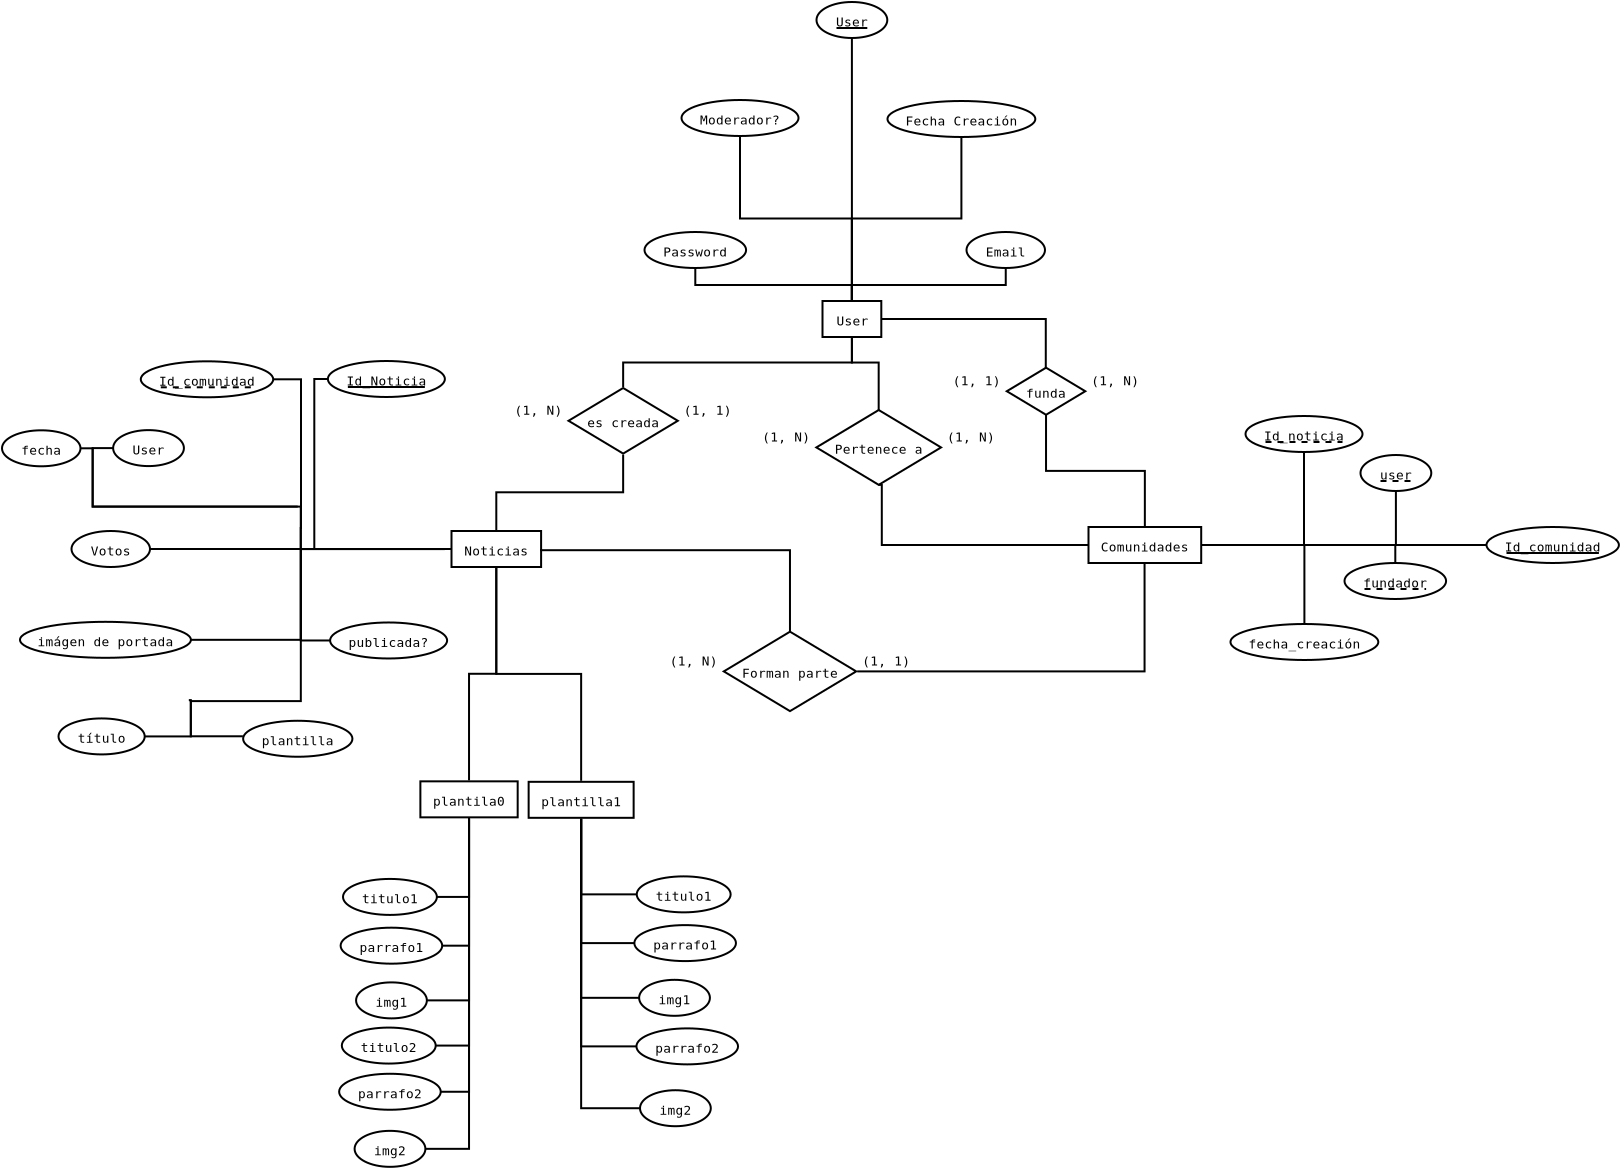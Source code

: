 <?xml version="1.0" encoding="UTF-8"?>
<dia:diagram xmlns:dia="http://www.lysator.liu.se/~alla/dia/">
  <dia:layer name="Fondo" visible="true" active="true">
    <dia:object type="ER - Entity" version="0" id="O0">
      <dia:attribute name="obj_pos">
        <dia:point val="37.05,15.05"/>
      </dia:attribute>
      <dia:attribute name="obj_bb">
        <dia:rectangle val="37,15;40.04,16.9"/>
      </dia:attribute>
      <dia:attribute name="elem_corner">
        <dia:point val="37.05,15.05"/>
      </dia:attribute>
      <dia:attribute name="elem_width">
        <dia:real val="2.94"/>
      </dia:attribute>
      <dia:attribute name="elem_height">
        <dia:real val="1.8"/>
      </dia:attribute>
      <dia:attribute name="border_width">
        <dia:real val="0.1"/>
      </dia:attribute>
      <dia:attribute name="border_color">
        <dia:color val="#000000"/>
      </dia:attribute>
      <dia:attribute name="inner_color">
        <dia:color val="#ffffff"/>
      </dia:attribute>
      <dia:attribute name="name">
        <dia:string>#User#</dia:string>
      </dia:attribute>
      <dia:attribute name="weak">
        <dia:boolean val="false"/>
      </dia:attribute>
      <dia:attribute name="associative">
        <dia:boolean val="false"/>
      </dia:attribute>
      <dia:attribute name="font">
        <dia:font family="monospace" style="0" name="Courier"/>
      </dia:attribute>
      <dia:attribute name="font_height">
        <dia:real val="0.8"/>
      </dia:attribute>
    </dia:object>
    <dia:object type="ER - Attribute" version="0" id="O1">
      <dia:attribute name="obj_pos">
        <dia:point val="30,5"/>
      </dia:attribute>
      <dia:attribute name="obj_bb">
        <dia:rectangle val="29.95,4.95;35.9,6.85"/>
      </dia:attribute>
      <dia:attribute name="elem_corner">
        <dia:point val="30,5"/>
      </dia:attribute>
      <dia:attribute name="elem_width">
        <dia:real val="5.85"/>
      </dia:attribute>
      <dia:attribute name="elem_height">
        <dia:real val="1.8"/>
      </dia:attribute>
      <dia:attribute name="border_width">
        <dia:real val="0.1"/>
      </dia:attribute>
      <dia:attribute name="border_color">
        <dia:color val="#000000"/>
      </dia:attribute>
      <dia:attribute name="inner_color">
        <dia:color val="#ffffff"/>
      </dia:attribute>
      <dia:attribute name="name">
        <dia:string>#Moderador?#</dia:string>
      </dia:attribute>
      <dia:attribute name="key">
        <dia:boolean val="false"/>
      </dia:attribute>
      <dia:attribute name="weak_key">
        <dia:boolean val="false"/>
      </dia:attribute>
      <dia:attribute name="derived">
        <dia:boolean val="false"/>
      </dia:attribute>
      <dia:attribute name="multivalued">
        <dia:boolean val="false"/>
      </dia:attribute>
      <dia:attribute name="font">
        <dia:font family="monospace" style="0" name="Courier"/>
      </dia:attribute>
      <dia:attribute name="font_height">
        <dia:real val="0.8"/>
      </dia:attribute>
    </dia:object>
    <dia:object type="ER - Attribute" version="0" id="O2">
      <dia:attribute name="obj_pos">
        <dia:point val="40.3,5.05"/>
      </dia:attribute>
      <dia:attribute name="obj_bb">
        <dia:rectangle val="40.25,5;47.74,6.9"/>
      </dia:attribute>
      <dia:attribute name="elem_corner">
        <dia:point val="40.3,5.05"/>
      </dia:attribute>
      <dia:attribute name="elem_width">
        <dia:real val="7.39"/>
      </dia:attribute>
      <dia:attribute name="elem_height">
        <dia:real val="1.8"/>
      </dia:attribute>
      <dia:attribute name="border_width">
        <dia:real val="0.1"/>
      </dia:attribute>
      <dia:attribute name="border_color">
        <dia:color val="#000000"/>
      </dia:attribute>
      <dia:attribute name="inner_color">
        <dia:color val="#ffffff"/>
      </dia:attribute>
      <dia:attribute name="name">
        <dia:string>#Fecha Creación#</dia:string>
      </dia:attribute>
      <dia:attribute name="key">
        <dia:boolean val="false"/>
      </dia:attribute>
      <dia:attribute name="weak_key">
        <dia:boolean val="false"/>
      </dia:attribute>
      <dia:attribute name="derived">
        <dia:boolean val="false"/>
      </dia:attribute>
      <dia:attribute name="multivalued">
        <dia:boolean val="false"/>
      </dia:attribute>
      <dia:attribute name="font">
        <dia:font family="monospace" style="0" name="Courier"/>
      </dia:attribute>
      <dia:attribute name="font_height">
        <dia:real val="0.8"/>
      </dia:attribute>
    </dia:object>
    <dia:object type="ER - Attribute" version="0" id="O3">
      <dia:attribute name="obj_pos">
        <dia:point val="36.75,0.1"/>
      </dia:attribute>
      <dia:attribute name="obj_bb">
        <dia:rectangle val="36.7,0.05;40.34,1.95"/>
      </dia:attribute>
      <dia:attribute name="elem_corner">
        <dia:point val="36.75,0.1"/>
      </dia:attribute>
      <dia:attribute name="elem_width">
        <dia:real val="3.54"/>
      </dia:attribute>
      <dia:attribute name="elem_height">
        <dia:real val="1.8"/>
      </dia:attribute>
      <dia:attribute name="border_width">
        <dia:real val="0.1"/>
      </dia:attribute>
      <dia:attribute name="border_color">
        <dia:color val="#000000"/>
      </dia:attribute>
      <dia:attribute name="inner_color">
        <dia:color val="#ffffff"/>
      </dia:attribute>
      <dia:attribute name="name">
        <dia:string>#User#</dia:string>
      </dia:attribute>
      <dia:attribute name="key">
        <dia:boolean val="true"/>
      </dia:attribute>
      <dia:attribute name="weak_key">
        <dia:boolean val="false"/>
      </dia:attribute>
      <dia:attribute name="derived">
        <dia:boolean val="false"/>
      </dia:attribute>
      <dia:attribute name="multivalued">
        <dia:boolean val="false"/>
      </dia:attribute>
      <dia:attribute name="font">
        <dia:font family="monospace" style="0" name="Courier"/>
      </dia:attribute>
      <dia:attribute name="font_height">
        <dia:real val="0.8"/>
      </dia:attribute>
    </dia:object>
    <dia:object type="ER - Attribute" version="0" id="O4">
      <dia:attribute name="obj_pos">
        <dia:point val="44.25,11.6"/>
      </dia:attribute>
      <dia:attribute name="obj_bb">
        <dia:rectangle val="44.2,11.55;48.225,13.45"/>
      </dia:attribute>
      <dia:attribute name="elem_corner">
        <dia:point val="44.25,11.6"/>
      </dia:attribute>
      <dia:attribute name="elem_width">
        <dia:real val="3.925"/>
      </dia:attribute>
      <dia:attribute name="elem_height">
        <dia:real val="1.8"/>
      </dia:attribute>
      <dia:attribute name="border_width">
        <dia:real val="0.1"/>
      </dia:attribute>
      <dia:attribute name="border_color">
        <dia:color val="#000000"/>
      </dia:attribute>
      <dia:attribute name="inner_color">
        <dia:color val="#ffffff"/>
      </dia:attribute>
      <dia:attribute name="name">
        <dia:string>#Email#</dia:string>
      </dia:attribute>
      <dia:attribute name="key">
        <dia:boolean val="false"/>
      </dia:attribute>
      <dia:attribute name="weak_key">
        <dia:boolean val="false"/>
      </dia:attribute>
      <dia:attribute name="derived">
        <dia:boolean val="false"/>
      </dia:attribute>
      <dia:attribute name="multivalued">
        <dia:boolean val="false"/>
      </dia:attribute>
      <dia:attribute name="font">
        <dia:font family="monospace" style="0" name="Courier"/>
      </dia:attribute>
      <dia:attribute name="font_height">
        <dia:real val="0.8"/>
      </dia:attribute>
    </dia:object>
    <dia:object type="ER - Attribute" version="0" id="O5">
      <dia:attribute name="obj_pos">
        <dia:point val="28.15,11.6"/>
      </dia:attribute>
      <dia:attribute name="obj_bb">
        <dia:rectangle val="28.1,11.55;33.28,13.45"/>
      </dia:attribute>
      <dia:attribute name="elem_corner">
        <dia:point val="28.15,11.6"/>
      </dia:attribute>
      <dia:attribute name="elem_width">
        <dia:real val="5.08"/>
      </dia:attribute>
      <dia:attribute name="elem_height">
        <dia:real val="1.8"/>
      </dia:attribute>
      <dia:attribute name="border_width">
        <dia:real val="0.1"/>
      </dia:attribute>
      <dia:attribute name="border_color">
        <dia:color val="#000000"/>
      </dia:attribute>
      <dia:attribute name="inner_color">
        <dia:color val="#ffffff"/>
      </dia:attribute>
      <dia:attribute name="name">
        <dia:string>#Password#</dia:string>
      </dia:attribute>
      <dia:attribute name="key">
        <dia:boolean val="false"/>
      </dia:attribute>
      <dia:attribute name="weak_key">
        <dia:boolean val="false"/>
      </dia:attribute>
      <dia:attribute name="derived">
        <dia:boolean val="false"/>
      </dia:attribute>
      <dia:attribute name="multivalued">
        <dia:boolean val="false"/>
      </dia:attribute>
      <dia:attribute name="font">
        <dia:font family="monospace" style="0" name="Courier"/>
      </dia:attribute>
      <dia:attribute name="font_height">
        <dia:real val="0.8"/>
      </dia:attribute>
    </dia:object>
    <dia:object type="ER - Entity" version="0" id="O6">
      <dia:attribute name="obj_pos">
        <dia:point val="18.5,26.55"/>
      </dia:attribute>
      <dia:attribute name="obj_bb">
        <dia:rectangle val="18.45,26.5;23.03,28.4"/>
      </dia:attribute>
      <dia:attribute name="elem_corner">
        <dia:point val="18.5,26.55"/>
      </dia:attribute>
      <dia:attribute name="elem_width">
        <dia:real val="4.48"/>
      </dia:attribute>
      <dia:attribute name="elem_height">
        <dia:real val="1.8"/>
      </dia:attribute>
      <dia:attribute name="border_width">
        <dia:real val="0.1"/>
      </dia:attribute>
      <dia:attribute name="border_color">
        <dia:color val="#000000"/>
      </dia:attribute>
      <dia:attribute name="inner_color">
        <dia:color val="#ffffff"/>
      </dia:attribute>
      <dia:attribute name="name">
        <dia:string>#Noticias#</dia:string>
      </dia:attribute>
      <dia:attribute name="weak">
        <dia:boolean val="false"/>
      </dia:attribute>
      <dia:attribute name="associative">
        <dia:boolean val="false"/>
      </dia:attribute>
      <dia:attribute name="font">
        <dia:font family="monospace" style="0" name="Courier"/>
      </dia:attribute>
      <dia:attribute name="font_height">
        <dia:real val="0.8"/>
      </dia:attribute>
    </dia:object>
    <dia:object type="ER - Attribute" version="0" id="O7">
      <dia:attribute name="obj_pos">
        <dia:point val="12.318,18.05"/>
      </dia:attribute>
      <dia:attribute name="obj_bb">
        <dia:rectangle val="12.268,18.0;18.218,19.9"/>
      </dia:attribute>
      <dia:attribute name="elem_corner">
        <dia:point val="12.318,18.05"/>
      </dia:attribute>
      <dia:attribute name="elem_width">
        <dia:real val="5.85"/>
      </dia:attribute>
      <dia:attribute name="elem_height">
        <dia:real val="1.8"/>
      </dia:attribute>
      <dia:attribute name="border_width">
        <dia:real val="0.1"/>
      </dia:attribute>
      <dia:attribute name="border_color">
        <dia:color val="#000000"/>
      </dia:attribute>
      <dia:attribute name="inner_color">
        <dia:color val="#ffffff"/>
      </dia:attribute>
      <dia:attribute name="name">
        <dia:string>#Id_Noticia#</dia:string>
      </dia:attribute>
      <dia:attribute name="key">
        <dia:boolean val="true"/>
      </dia:attribute>
      <dia:attribute name="weak_key">
        <dia:boolean val="false"/>
      </dia:attribute>
      <dia:attribute name="derived">
        <dia:boolean val="false"/>
      </dia:attribute>
      <dia:attribute name="multivalued">
        <dia:boolean val="false"/>
      </dia:attribute>
      <dia:attribute name="font">
        <dia:font family="monospace" style="0" name="Courier"/>
      </dia:attribute>
      <dia:attribute name="font_height">
        <dia:real val="0.8"/>
      </dia:attribute>
    </dia:object>
    <dia:object type="ER - Attribute" version="0" id="O8">
      <dia:attribute name="obj_pos">
        <dia:point val="2.965,18.065"/>
      </dia:attribute>
      <dia:attribute name="obj_bb">
        <dia:rectangle val="2.915,18.015;9.635,19.915"/>
      </dia:attribute>
      <dia:attribute name="elem_corner">
        <dia:point val="2.965,18.065"/>
      </dia:attribute>
      <dia:attribute name="elem_width">
        <dia:real val="6.62"/>
      </dia:attribute>
      <dia:attribute name="elem_height">
        <dia:real val="1.8"/>
      </dia:attribute>
      <dia:attribute name="border_width">
        <dia:real val="0.1"/>
      </dia:attribute>
      <dia:attribute name="border_color">
        <dia:color val="#000000"/>
      </dia:attribute>
      <dia:attribute name="inner_color">
        <dia:color val="#ffffff"/>
      </dia:attribute>
      <dia:attribute name="name">
        <dia:string>#Id_comunidad#</dia:string>
      </dia:attribute>
      <dia:attribute name="key">
        <dia:boolean val="false"/>
      </dia:attribute>
      <dia:attribute name="weak_key">
        <dia:boolean val="true"/>
      </dia:attribute>
      <dia:attribute name="derived">
        <dia:boolean val="false"/>
      </dia:attribute>
      <dia:attribute name="multivalued">
        <dia:boolean val="false"/>
      </dia:attribute>
      <dia:attribute name="font">
        <dia:font family="monospace" style="0" name="Courier"/>
      </dia:attribute>
      <dia:attribute name="font_height">
        <dia:real val="0.8"/>
      </dia:attribute>
    </dia:object>
    <dia:object type="ER - Attribute" version="0" id="O9">
      <dia:attribute name="obj_pos">
        <dia:point val="-3.975,21.515"/>
      </dia:attribute>
      <dia:attribute name="obj_bb">
        <dia:rectangle val="-4.025,21.465;-0.0,23.365"/>
      </dia:attribute>
      <dia:attribute name="elem_corner">
        <dia:point val="-3.975,21.515"/>
      </dia:attribute>
      <dia:attribute name="elem_width">
        <dia:real val="3.925"/>
      </dia:attribute>
      <dia:attribute name="elem_height">
        <dia:real val="1.8"/>
      </dia:attribute>
      <dia:attribute name="border_width">
        <dia:real val="0.1"/>
      </dia:attribute>
      <dia:attribute name="border_color">
        <dia:color val="#000000"/>
      </dia:attribute>
      <dia:attribute name="inner_color">
        <dia:color val="#ffffff"/>
      </dia:attribute>
      <dia:attribute name="name">
        <dia:string>#fecha#</dia:string>
      </dia:attribute>
      <dia:attribute name="key">
        <dia:boolean val="false"/>
      </dia:attribute>
      <dia:attribute name="weak_key">
        <dia:boolean val="false"/>
      </dia:attribute>
      <dia:attribute name="derived">
        <dia:boolean val="false"/>
      </dia:attribute>
      <dia:attribute name="multivalued">
        <dia:boolean val="false"/>
      </dia:attribute>
      <dia:attribute name="font">
        <dia:font family="monospace" style="0" name="Courier"/>
      </dia:attribute>
      <dia:attribute name="font_height">
        <dia:real val="0.8"/>
      </dia:attribute>
    </dia:object>
    <dia:object type="ER - Attribute" version="0" id="O10">
      <dia:attribute name="obj_pos">
        <dia:point val="-0.5,26.55"/>
      </dia:attribute>
      <dia:attribute name="obj_bb">
        <dia:rectangle val="-0.55,26.5;3.475,28.4"/>
      </dia:attribute>
      <dia:attribute name="elem_corner">
        <dia:point val="-0.5,26.55"/>
      </dia:attribute>
      <dia:attribute name="elem_width">
        <dia:real val="3.925"/>
      </dia:attribute>
      <dia:attribute name="elem_height">
        <dia:real val="1.8"/>
      </dia:attribute>
      <dia:attribute name="border_width">
        <dia:real val="0.1"/>
      </dia:attribute>
      <dia:attribute name="border_color">
        <dia:color val="#000000"/>
      </dia:attribute>
      <dia:attribute name="inner_color">
        <dia:color val="#ffffff"/>
      </dia:attribute>
      <dia:attribute name="name">
        <dia:string>#Votos#</dia:string>
      </dia:attribute>
      <dia:attribute name="key">
        <dia:boolean val="false"/>
      </dia:attribute>
      <dia:attribute name="weak_key">
        <dia:boolean val="false"/>
      </dia:attribute>
      <dia:attribute name="derived">
        <dia:boolean val="false"/>
      </dia:attribute>
      <dia:attribute name="multivalued">
        <dia:boolean val="false"/>
      </dia:attribute>
      <dia:attribute name="font">
        <dia:font family="monospace" style="0" name="Courier"/>
      </dia:attribute>
      <dia:attribute name="font_height">
        <dia:real val="0.8"/>
      </dia:attribute>
    </dia:object>
    <dia:object type="ER - Attribute" version="0" id="O11">
      <dia:attribute name="obj_pos">
        <dia:point val="1.581,21.505"/>
      </dia:attribute>
      <dia:attribute name="obj_bb">
        <dia:rectangle val="1.531,21.455;5.171,23.355"/>
      </dia:attribute>
      <dia:attribute name="elem_corner">
        <dia:point val="1.581,21.505"/>
      </dia:attribute>
      <dia:attribute name="elem_width">
        <dia:real val="3.54"/>
      </dia:attribute>
      <dia:attribute name="elem_height">
        <dia:real val="1.8"/>
      </dia:attribute>
      <dia:attribute name="border_width">
        <dia:real val="0.1"/>
      </dia:attribute>
      <dia:attribute name="border_color">
        <dia:color val="#000000"/>
      </dia:attribute>
      <dia:attribute name="inner_color">
        <dia:color val="#ffffff"/>
      </dia:attribute>
      <dia:attribute name="name">
        <dia:string>#User#</dia:string>
      </dia:attribute>
      <dia:attribute name="key">
        <dia:boolean val="false"/>
      </dia:attribute>
      <dia:attribute name="weak_key">
        <dia:boolean val="false"/>
      </dia:attribute>
      <dia:attribute name="derived">
        <dia:boolean val="false"/>
      </dia:attribute>
      <dia:attribute name="multivalued">
        <dia:boolean val="false"/>
      </dia:attribute>
      <dia:attribute name="font">
        <dia:font family="monospace" style="0" name="Courier"/>
      </dia:attribute>
      <dia:attribute name="font_height">
        <dia:real val="0.8"/>
      </dia:attribute>
    </dia:object>
    <dia:object type="ER - Attribute" version="0" id="O12">
      <dia:attribute name="obj_pos">
        <dia:point val="-1.149,35.921"/>
      </dia:attribute>
      <dia:attribute name="obj_bb">
        <dia:rectangle val="-1.199,35.871;3.211,37.771"/>
      </dia:attribute>
      <dia:attribute name="elem_corner">
        <dia:point val="-1.149,35.921"/>
      </dia:attribute>
      <dia:attribute name="elem_width">
        <dia:real val="4.31"/>
      </dia:attribute>
      <dia:attribute name="elem_height">
        <dia:real val="1.8"/>
      </dia:attribute>
      <dia:attribute name="border_width">
        <dia:real val="0.1"/>
      </dia:attribute>
      <dia:attribute name="border_color">
        <dia:color val="#000000"/>
      </dia:attribute>
      <dia:attribute name="inner_color">
        <dia:color val="#ffffff"/>
      </dia:attribute>
      <dia:attribute name="name">
        <dia:string>#título#</dia:string>
      </dia:attribute>
      <dia:attribute name="key">
        <dia:boolean val="false"/>
      </dia:attribute>
      <dia:attribute name="weak_key">
        <dia:boolean val="false"/>
      </dia:attribute>
      <dia:attribute name="derived">
        <dia:boolean val="false"/>
      </dia:attribute>
      <dia:attribute name="multivalued">
        <dia:boolean val="false"/>
      </dia:attribute>
      <dia:attribute name="font">
        <dia:font family="monospace" style="0" name="Courier"/>
      </dia:attribute>
      <dia:attribute name="font_height">
        <dia:real val="0.8"/>
      </dia:attribute>
    </dia:object>
    <dia:object type="ER - Attribute" version="0" id="O13">
      <dia:attribute name="obj_pos">
        <dia:point val="-3.075,31.091"/>
      </dia:attribute>
      <dia:attribute name="obj_bb">
        <dia:rectangle val="-3.125,31.041;5.52,32.941"/>
      </dia:attribute>
      <dia:attribute name="elem_corner">
        <dia:point val="-3.075,31.091"/>
      </dia:attribute>
      <dia:attribute name="elem_width">
        <dia:real val="8.545"/>
      </dia:attribute>
      <dia:attribute name="elem_height">
        <dia:real val="1.8"/>
      </dia:attribute>
      <dia:attribute name="border_width">
        <dia:real val="0.1"/>
      </dia:attribute>
      <dia:attribute name="border_color">
        <dia:color val="#000000"/>
      </dia:attribute>
      <dia:attribute name="inner_color">
        <dia:color val="#ffffff"/>
      </dia:attribute>
      <dia:attribute name="name">
        <dia:string>#imágen de portada#</dia:string>
      </dia:attribute>
      <dia:attribute name="key">
        <dia:boolean val="false"/>
      </dia:attribute>
      <dia:attribute name="weak_key">
        <dia:boolean val="false"/>
      </dia:attribute>
      <dia:attribute name="derived">
        <dia:boolean val="false"/>
      </dia:attribute>
      <dia:attribute name="multivalued">
        <dia:boolean val="false"/>
      </dia:attribute>
      <dia:attribute name="font">
        <dia:font family="monospace" style="0" name="Courier"/>
      </dia:attribute>
      <dia:attribute name="font_height">
        <dia:real val="0.8"/>
      </dia:attribute>
    </dia:object>
    <dia:object type="ER - Attribute" version="0" id="O14">
      <dia:attribute name="obj_pos">
        <dia:point val="12.43,31.124"/>
      </dia:attribute>
      <dia:attribute name="obj_bb">
        <dia:rectangle val="12.38,31.074;18.33,32.974"/>
      </dia:attribute>
      <dia:attribute name="elem_corner">
        <dia:point val="12.43,31.124"/>
      </dia:attribute>
      <dia:attribute name="elem_width">
        <dia:real val="5.85"/>
      </dia:attribute>
      <dia:attribute name="elem_height">
        <dia:real val="1.8"/>
      </dia:attribute>
      <dia:attribute name="border_width">
        <dia:real val="0.1"/>
      </dia:attribute>
      <dia:attribute name="border_color">
        <dia:color val="#000000"/>
      </dia:attribute>
      <dia:attribute name="inner_color">
        <dia:color val="#ffffff"/>
      </dia:attribute>
      <dia:attribute name="name">
        <dia:string>#publicada?#</dia:string>
      </dia:attribute>
      <dia:attribute name="key">
        <dia:boolean val="false"/>
      </dia:attribute>
      <dia:attribute name="weak_key">
        <dia:boolean val="false"/>
      </dia:attribute>
      <dia:attribute name="derived">
        <dia:boolean val="false"/>
      </dia:attribute>
      <dia:attribute name="multivalued">
        <dia:boolean val="false"/>
      </dia:attribute>
      <dia:attribute name="font">
        <dia:font family="monospace" style="0" name="Courier"/>
      </dia:attribute>
      <dia:attribute name="font_height">
        <dia:real val="0.8"/>
      </dia:attribute>
    </dia:object>
    <dia:object type="ER - Entity" version="0" id="O15">
      <dia:attribute name="obj_pos">
        <dia:point val="16.944,39.067"/>
      </dia:attribute>
      <dia:attribute name="obj_bb">
        <dia:rectangle val="16.894,39.017;21.859,40.917"/>
      </dia:attribute>
      <dia:attribute name="elem_corner">
        <dia:point val="16.944,39.067"/>
      </dia:attribute>
      <dia:attribute name="elem_width">
        <dia:real val="4.865"/>
      </dia:attribute>
      <dia:attribute name="elem_height">
        <dia:real val="1.8"/>
      </dia:attribute>
      <dia:attribute name="border_width">
        <dia:real val="0.1"/>
      </dia:attribute>
      <dia:attribute name="border_color">
        <dia:color val="#000000"/>
      </dia:attribute>
      <dia:attribute name="inner_color">
        <dia:color val="#ffffff"/>
      </dia:attribute>
      <dia:attribute name="name">
        <dia:string>#plantila0#</dia:string>
      </dia:attribute>
      <dia:attribute name="weak">
        <dia:boolean val="false"/>
      </dia:attribute>
      <dia:attribute name="associative">
        <dia:boolean val="false"/>
      </dia:attribute>
      <dia:attribute name="font">
        <dia:font family="monospace" style="0" name="Courier"/>
      </dia:attribute>
      <dia:attribute name="font_height">
        <dia:real val="0.8"/>
      </dia:attribute>
    </dia:object>
    <dia:object type="ER - Entity" version="0" id="O16">
      <dia:attribute name="obj_pos">
        <dia:point val="22.357,39.091"/>
      </dia:attribute>
      <dia:attribute name="obj_bb">
        <dia:rectangle val="22.307,39.041;27.657,40.941"/>
      </dia:attribute>
      <dia:attribute name="elem_corner">
        <dia:point val="22.357,39.091"/>
      </dia:attribute>
      <dia:attribute name="elem_width">
        <dia:real val="5.25"/>
      </dia:attribute>
      <dia:attribute name="elem_height">
        <dia:real val="1.8"/>
      </dia:attribute>
      <dia:attribute name="border_width">
        <dia:real val="0.1"/>
      </dia:attribute>
      <dia:attribute name="border_color">
        <dia:color val="#000000"/>
      </dia:attribute>
      <dia:attribute name="inner_color">
        <dia:color val="#ffffff"/>
      </dia:attribute>
      <dia:attribute name="name">
        <dia:string>#plantilla1#</dia:string>
      </dia:attribute>
      <dia:attribute name="weak">
        <dia:boolean val="false"/>
      </dia:attribute>
      <dia:attribute name="associative">
        <dia:boolean val="false"/>
      </dia:attribute>
      <dia:attribute name="font">
        <dia:font family="monospace" style="0" name="Courier"/>
      </dia:attribute>
      <dia:attribute name="font_height">
        <dia:real val="0.8"/>
      </dia:attribute>
    </dia:object>
    <dia:object type="ER - Entity" version="0" id="O17">
      <dia:attribute name="obj_pos">
        <dia:point val="50.35,26.35"/>
      </dia:attribute>
      <dia:attribute name="obj_bb">
        <dia:rectangle val="50.3,26.3;56.035,28.2"/>
      </dia:attribute>
      <dia:attribute name="elem_corner">
        <dia:point val="50.35,26.35"/>
      </dia:attribute>
      <dia:attribute name="elem_width">
        <dia:real val="5.635"/>
      </dia:attribute>
      <dia:attribute name="elem_height">
        <dia:real val="1.8"/>
      </dia:attribute>
      <dia:attribute name="border_width">
        <dia:real val="0.1"/>
      </dia:attribute>
      <dia:attribute name="border_color">
        <dia:color val="#000000"/>
      </dia:attribute>
      <dia:attribute name="inner_color">
        <dia:color val="#ffffff"/>
      </dia:attribute>
      <dia:attribute name="name">
        <dia:string>#Comunidades#</dia:string>
      </dia:attribute>
      <dia:attribute name="weak">
        <dia:boolean val="false"/>
      </dia:attribute>
      <dia:attribute name="associative">
        <dia:boolean val="false"/>
      </dia:attribute>
      <dia:attribute name="font">
        <dia:font family="monospace" style="0" name="Courier"/>
      </dia:attribute>
      <dia:attribute name="font_height">
        <dia:real val="0.8"/>
      </dia:attribute>
    </dia:object>
    <dia:object type="ER - Attribute" version="0" id="O18">
      <dia:attribute name="obj_pos">
        <dia:point val="70.25,26.35"/>
      </dia:attribute>
      <dia:attribute name="obj_bb">
        <dia:rectangle val="70.2,26.3;76.92,28.2"/>
      </dia:attribute>
      <dia:attribute name="elem_corner">
        <dia:point val="70.25,26.35"/>
      </dia:attribute>
      <dia:attribute name="elem_width">
        <dia:real val="6.62"/>
      </dia:attribute>
      <dia:attribute name="elem_height">
        <dia:real val="1.8"/>
      </dia:attribute>
      <dia:attribute name="border_width">
        <dia:real val="0.1"/>
      </dia:attribute>
      <dia:attribute name="border_color">
        <dia:color val="#000000"/>
      </dia:attribute>
      <dia:attribute name="inner_color">
        <dia:color val="#ffffff"/>
      </dia:attribute>
      <dia:attribute name="name">
        <dia:string>#Id_comunidad#</dia:string>
      </dia:attribute>
      <dia:attribute name="key">
        <dia:boolean val="true"/>
      </dia:attribute>
      <dia:attribute name="weak_key">
        <dia:boolean val="false"/>
      </dia:attribute>
      <dia:attribute name="derived">
        <dia:boolean val="false"/>
      </dia:attribute>
      <dia:attribute name="multivalued">
        <dia:boolean val="false"/>
      </dia:attribute>
      <dia:attribute name="font">
        <dia:font family="monospace" style="0" name="Courier"/>
      </dia:attribute>
      <dia:attribute name="font_height">
        <dia:real val="0.8"/>
      </dia:attribute>
    </dia:object>
    <dia:object type="ER - Attribute" version="0" id="O19">
      <dia:attribute name="obj_pos">
        <dia:point val="63.95,22.75"/>
      </dia:attribute>
      <dia:attribute name="obj_bb">
        <dia:rectangle val="63.9,22.7;67.54,24.6"/>
      </dia:attribute>
      <dia:attribute name="elem_corner">
        <dia:point val="63.95,22.75"/>
      </dia:attribute>
      <dia:attribute name="elem_width">
        <dia:real val="3.54"/>
      </dia:attribute>
      <dia:attribute name="elem_height">
        <dia:real val="1.8"/>
      </dia:attribute>
      <dia:attribute name="border_width">
        <dia:real val="0.1"/>
      </dia:attribute>
      <dia:attribute name="border_color">
        <dia:color val="#000000"/>
      </dia:attribute>
      <dia:attribute name="inner_color">
        <dia:color val="#ffffff"/>
      </dia:attribute>
      <dia:attribute name="name">
        <dia:string>#user#</dia:string>
      </dia:attribute>
      <dia:attribute name="key">
        <dia:boolean val="false"/>
      </dia:attribute>
      <dia:attribute name="weak_key">
        <dia:boolean val="true"/>
      </dia:attribute>
      <dia:attribute name="derived">
        <dia:boolean val="false"/>
      </dia:attribute>
      <dia:attribute name="multivalued">
        <dia:boolean val="false"/>
      </dia:attribute>
      <dia:attribute name="font">
        <dia:font family="monospace" style="0" name="Courier"/>
      </dia:attribute>
      <dia:attribute name="font_height">
        <dia:real val="0.8"/>
      </dia:attribute>
    </dia:object>
    <dia:object type="ER - Attribute" version="0" id="O20">
      <dia:attribute name="obj_pos">
        <dia:point val="58.2,20.8"/>
      </dia:attribute>
      <dia:attribute name="obj_bb">
        <dia:rectangle val="58.15,20.75;64.1,22.65"/>
      </dia:attribute>
      <dia:attribute name="elem_corner">
        <dia:point val="58.2,20.8"/>
      </dia:attribute>
      <dia:attribute name="elem_width">
        <dia:real val="5.85"/>
      </dia:attribute>
      <dia:attribute name="elem_height">
        <dia:real val="1.8"/>
      </dia:attribute>
      <dia:attribute name="border_width">
        <dia:real val="0.1"/>
      </dia:attribute>
      <dia:attribute name="border_color">
        <dia:color val="#000000"/>
      </dia:attribute>
      <dia:attribute name="inner_color">
        <dia:color val="#ffffff"/>
      </dia:attribute>
      <dia:attribute name="name">
        <dia:string>#Id_noticia#</dia:string>
      </dia:attribute>
      <dia:attribute name="key">
        <dia:boolean val="false"/>
      </dia:attribute>
      <dia:attribute name="weak_key">
        <dia:boolean val="true"/>
      </dia:attribute>
      <dia:attribute name="derived">
        <dia:boolean val="false"/>
      </dia:attribute>
      <dia:attribute name="multivalued">
        <dia:boolean val="false"/>
      </dia:attribute>
      <dia:attribute name="font">
        <dia:font family="monospace" style="0" name="Courier"/>
      </dia:attribute>
      <dia:attribute name="font_height">
        <dia:real val="0.8"/>
      </dia:attribute>
    </dia:object>
    <dia:object type="ER - Attribute" version="0" id="O21">
      <dia:attribute name="obj_pos">
        <dia:point val="63.15,28.15"/>
      </dia:attribute>
      <dia:attribute name="obj_bb">
        <dia:rectangle val="63.1,28.1;68.28,30"/>
      </dia:attribute>
      <dia:attribute name="elem_corner">
        <dia:point val="63.15,28.15"/>
      </dia:attribute>
      <dia:attribute name="elem_width">
        <dia:real val="5.08"/>
      </dia:attribute>
      <dia:attribute name="elem_height">
        <dia:real val="1.8"/>
      </dia:attribute>
      <dia:attribute name="border_width">
        <dia:real val="0.1"/>
      </dia:attribute>
      <dia:attribute name="border_color">
        <dia:color val="#000000"/>
      </dia:attribute>
      <dia:attribute name="inner_color">
        <dia:color val="#ffffff"/>
      </dia:attribute>
      <dia:attribute name="name">
        <dia:string>#fundador#</dia:string>
      </dia:attribute>
      <dia:attribute name="key">
        <dia:boolean val="false"/>
      </dia:attribute>
      <dia:attribute name="weak_key">
        <dia:boolean val="true"/>
      </dia:attribute>
      <dia:attribute name="derived">
        <dia:boolean val="false"/>
      </dia:attribute>
      <dia:attribute name="multivalued">
        <dia:boolean val="false"/>
      </dia:attribute>
      <dia:attribute name="font">
        <dia:font family="monospace" style="0" name="Courier"/>
      </dia:attribute>
      <dia:attribute name="font_height">
        <dia:real val="0.8"/>
      </dia:attribute>
    </dia:object>
    <dia:object type="ER - Attribute" version="0" id="O22">
      <dia:attribute name="obj_pos">
        <dia:point val="57.45,31.2"/>
      </dia:attribute>
      <dia:attribute name="obj_bb">
        <dia:rectangle val="57.4,31.15;64.89,33.05"/>
      </dia:attribute>
      <dia:attribute name="elem_corner">
        <dia:point val="57.45,31.2"/>
      </dia:attribute>
      <dia:attribute name="elem_width">
        <dia:real val="7.39"/>
      </dia:attribute>
      <dia:attribute name="elem_height">
        <dia:real val="1.8"/>
      </dia:attribute>
      <dia:attribute name="border_width">
        <dia:real val="0.1"/>
      </dia:attribute>
      <dia:attribute name="border_color">
        <dia:color val="#000000"/>
      </dia:attribute>
      <dia:attribute name="inner_color">
        <dia:color val="#ffffff"/>
      </dia:attribute>
      <dia:attribute name="name">
        <dia:string>#fecha_creación#</dia:string>
      </dia:attribute>
      <dia:attribute name="key">
        <dia:boolean val="false"/>
      </dia:attribute>
      <dia:attribute name="weak_key">
        <dia:boolean val="false"/>
      </dia:attribute>
      <dia:attribute name="derived">
        <dia:boolean val="false"/>
      </dia:attribute>
      <dia:attribute name="multivalued">
        <dia:boolean val="false"/>
      </dia:attribute>
      <dia:attribute name="font">
        <dia:font family="monospace" style="0" name="Courier"/>
      </dia:attribute>
      <dia:attribute name="font_height">
        <dia:real val="0.8"/>
      </dia:attribute>
    </dia:object>
    <dia:object type="Standard - ZigZagLine" version="1" id="O23">
      <dia:attribute name="obj_pos">
        <dia:point val="38.52,14.999"/>
      </dia:attribute>
      <dia:attribute name="obj_bb">
        <dia:rectangle val="38.47,1.9;38.57,15.05"/>
      </dia:attribute>
      <dia:attribute name="orth_points">
        <dia:point val="38.52,14.999"/>
        <dia:point val="38.52,14.95"/>
        <dia:point val="38.52,2.0"/>
        <dia:point val="38.52,1.95"/>
      </dia:attribute>
      <dia:attribute name="orth_orient">
        <dia:enum val="1"/>
        <dia:enum val="0"/>
        <dia:enum val="1"/>
      </dia:attribute>
      <dia:attribute name="autorouting">
        <dia:boolean val="true"/>
      </dia:attribute>
      <dia:connections>
        <dia:connection handle="0" to="O0" connection="8"/>
        <dia:connection handle="1" to="O3" connection="8"/>
      </dia:connections>
    </dia:object>
    <dia:object type="Standard - ZigZagLine" version="1" id="O24">
      <dia:attribute name="obj_pos">
        <dia:point val="38.52,14.999"/>
      </dia:attribute>
      <dia:attribute name="obj_bb">
        <dia:rectangle val="32.875,6.8;38.57,15.05"/>
      </dia:attribute>
      <dia:attribute name="orth_points">
        <dia:point val="38.52,14.999"/>
        <dia:point val="38.52,10.925"/>
        <dia:point val="32.925,10.925"/>
        <dia:point val="32.925,6.85"/>
      </dia:attribute>
      <dia:attribute name="orth_orient">
        <dia:enum val="1"/>
        <dia:enum val="0"/>
        <dia:enum val="1"/>
      </dia:attribute>
      <dia:attribute name="autorouting">
        <dia:boolean val="true"/>
      </dia:attribute>
      <dia:connections>
        <dia:connection handle="0" to="O0" connection="8"/>
        <dia:connection handle="1" to="O1" connection="8"/>
      </dia:connections>
    </dia:object>
    <dia:object type="Standard - ZigZagLine" version="1" id="O25">
      <dia:attribute name="obj_pos">
        <dia:point val="38.52,14.999"/>
      </dia:attribute>
      <dia:attribute name="obj_bb">
        <dia:rectangle val="38.47,6.8;44.045,15.05"/>
      </dia:attribute>
      <dia:attribute name="orth_points">
        <dia:point val="38.52,14.999"/>
        <dia:point val="38.52,10.925"/>
        <dia:point val="43.995,10.925"/>
        <dia:point val="43.995,6.85"/>
      </dia:attribute>
      <dia:attribute name="orth_orient">
        <dia:enum val="1"/>
        <dia:enum val="0"/>
        <dia:enum val="1"/>
      </dia:attribute>
      <dia:attribute name="autorouting">
        <dia:boolean val="true"/>
      </dia:attribute>
      <dia:connections>
        <dia:connection handle="0" to="O0" connection="8"/>
        <dia:connection handle="1" to="O2" connection="6"/>
      </dia:connections>
    </dia:object>
    <dia:object type="Standard - ZigZagLine" version="1" id="O26">
      <dia:attribute name="obj_pos">
        <dia:point val="38.52,15.05"/>
      </dia:attribute>
      <dia:attribute name="obj_bb">
        <dia:rectangle val="30.64,13.4;38.57,15.1"/>
      </dia:attribute>
      <dia:attribute name="orth_points">
        <dia:point val="38.52,15.05"/>
        <dia:point val="38.52,14.25"/>
        <dia:point val="30.69,14.25"/>
        <dia:point val="30.69,13.45"/>
      </dia:attribute>
      <dia:attribute name="orth_orient">
        <dia:enum val="1"/>
        <dia:enum val="0"/>
        <dia:enum val="1"/>
      </dia:attribute>
      <dia:attribute name="autorouting">
        <dia:boolean val="true"/>
      </dia:attribute>
      <dia:connections>
        <dia:connection handle="0" to="O0" connection="1"/>
        <dia:connection handle="1" to="O5" connection="8"/>
      </dia:connections>
    </dia:object>
    <dia:object type="Standard - ZigZagLine" version="1" id="O27">
      <dia:attribute name="obj_pos">
        <dia:point val="38.52,15.05"/>
      </dia:attribute>
      <dia:attribute name="obj_bb">
        <dia:rectangle val="38.47,13.4;46.263,15.1"/>
      </dia:attribute>
      <dia:attribute name="orth_points">
        <dia:point val="38.52,15.05"/>
        <dia:point val="38.52,14.25"/>
        <dia:point val="46.212,14.25"/>
        <dia:point val="46.212,13.45"/>
      </dia:attribute>
      <dia:attribute name="orth_orient">
        <dia:enum val="1"/>
        <dia:enum val="0"/>
        <dia:enum val="1"/>
      </dia:attribute>
      <dia:attribute name="autorouting">
        <dia:boolean val="true"/>
      </dia:attribute>
      <dia:connections>
        <dia:connection handle="0" to="O0" connection="1"/>
        <dia:connection handle="1" to="O4" connection="8"/>
      </dia:connections>
    </dia:object>
    <dia:object type="ER - Relationship" version="0" id="O28">
      <dia:attribute name="obj_pos">
        <dia:point val="24.35,19.4"/>
      </dia:attribute>
      <dia:attribute name="obj_bb">
        <dia:rectangle val="21.69,19.35;32.475,22.729"/>
      </dia:attribute>
      <dia:attribute name="elem_corner">
        <dia:point val="24.35,19.4"/>
      </dia:attribute>
      <dia:attribute name="elem_width">
        <dia:real val="5.465"/>
      </dia:attribute>
      <dia:attribute name="elem_height">
        <dia:real val="3.279"/>
      </dia:attribute>
      <dia:attribute name="border_width">
        <dia:real val="0.1"/>
      </dia:attribute>
      <dia:attribute name="border_color">
        <dia:color val="#000000"/>
      </dia:attribute>
      <dia:attribute name="inner_color">
        <dia:color val="#ffffff"/>
      </dia:attribute>
      <dia:attribute name="name">
        <dia:string>#es creada#</dia:string>
      </dia:attribute>
      <dia:attribute name="left_card">
        <dia:string>#(1, N)#</dia:string>
      </dia:attribute>
      <dia:attribute name="right_card">
        <dia:string>#(1, 1)#</dia:string>
      </dia:attribute>
      <dia:attribute name="identifying">
        <dia:boolean val="false"/>
      </dia:attribute>
      <dia:attribute name="rotated">
        <dia:boolean val="false"/>
      </dia:attribute>
      <dia:attribute name="font">
        <dia:font family="monospace" style="0" name="Courier"/>
      </dia:attribute>
      <dia:attribute name="font_height">
        <dia:real val="0.8"/>
      </dia:attribute>
    </dia:object>
    <dia:object type="Standard - ZigZagLine" version="1" id="O29">
      <dia:attribute name="obj_pos">
        <dia:point val="38.52,16.901"/>
      </dia:attribute>
      <dia:attribute name="obj_bb">
        <dia:rectangle val="27.032,16.851;38.57,19.4"/>
      </dia:attribute>
      <dia:attribute name="orth_points">
        <dia:point val="38.52,16.901"/>
        <dia:point val="38.52,18.125"/>
        <dia:point val="27.082,18.125"/>
        <dia:point val="27.082,19.35"/>
      </dia:attribute>
      <dia:attribute name="orth_orient">
        <dia:enum val="1"/>
        <dia:enum val="0"/>
        <dia:enum val="1"/>
      </dia:attribute>
      <dia:attribute name="autorouting">
        <dia:boolean val="true"/>
      </dia:attribute>
      <dia:connections>
        <dia:connection handle="0" to="O0" connection="8"/>
        <dia:connection handle="1" to="O28" connection="8"/>
      </dia:connections>
    </dia:object>
    <dia:object type="Standard - ZigZagLine" version="1" id="O30">
      <dia:attribute name="obj_pos">
        <dia:point val="20.74,26.5"/>
      </dia:attribute>
      <dia:attribute name="obj_bb">
        <dia:rectangle val="20.69,22.679;27.133,26.549"/>
      </dia:attribute>
      <dia:attribute name="orth_points">
        <dia:point val="20.74,26.5"/>
        <dia:point val="20.74,24.614"/>
        <dia:point val="27.082,24.614"/>
        <dia:point val="27.082,22.729"/>
      </dia:attribute>
      <dia:attribute name="orth_orient">
        <dia:enum val="1"/>
        <dia:enum val="0"/>
        <dia:enum val="1"/>
      </dia:attribute>
      <dia:attribute name="autorouting">
        <dia:boolean val="true"/>
      </dia:attribute>
      <dia:connections>
        <dia:connection handle="0" to="O6" connection="8"/>
        <dia:connection handle="1" to="O28" connection="8"/>
      </dia:connections>
    </dia:object>
    <dia:object type="Standard - ZigZagLine" version="1" id="O31">
      <dia:attribute name="obj_pos">
        <dia:point val="55.985,27.25"/>
      </dia:attribute>
      <dia:attribute name="obj_bb">
        <dia:rectangle val="55.985,22.55;61.175,27.3"/>
      </dia:attribute>
      <dia:attribute name="orth_points">
        <dia:point val="55.985,27.25"/>
        <dia:point val="55.985,27.25"/>
        <dia:point val="61.125,27.25"/>
        <dia:point val="61.125,22.6"/>
      </dia:attribute>
      <dia:attribute name="orth_orient">
        <dia:enum val="1"/>
        <dia:enum val="0"/>
        <dia:enum val="1"/>
      </dia:attribute>
      <dia:attribute name="autorouting">
        <dia:boolean val="false"/>
      </dia:attribute>
      <dia:connections>
        <dia:connection handle="0" to="O17" connection="4"/>
        <dia:connection handle="1" to="O20" connection="6"/>
      </dia:connections>
    </dia:object>
    <dia:object type="Standard - ZigZagLine" version="1" id="O32">
      <dia:attribute name="obj_pos">
        <dia:point val="55.985,27.25"/>
      </dia:attribute>
      <dia:attribute name="obj_bb">
        <dia:rectangle val="55.985,24.5;65.77,27.3"/>
      </dia:attribute>
      <dia:attribute name="orth_points">
        <dia:point val="55.985,27.25"/>
        <dia:point val="55.985,27.25"/>
        <dia:point val="65.72,27.25"/>
        <dia:point val="65.72,24.55"/>
      </dia:attribute>
      <dia:attribute name="orth_orient">
        <dia:enum val="1"/>
        <dia:enum val="0"/>
        <dia:enum val="1"/>
      </dia:attribute>
      <dia:attribute name="autorouting">
        <dia:boolean val="false"/>
      </dia:attribute>
      <dia:connections>
        <dia:connection handle="0" to="O17" connection="4"/>
        <dia:connection handle="1" to="O19" connection="6"/>
      </dia:connections>
    </dia:object>
    <dia:object type="Standard - ZigZagLine" version="1" id="O33">
      <dia:attribute name="obj_pos">
        <dia:point val="55.985,27.25"/>
      </dia:attribute>
      <dia:attribute name="obj_bb">
        <dia:rectangle val="55.935,27.2;61.195,31.25"/>
      </dia:attribute>
      <dia:attribute name="orth_points">
        <dia:point val="55.985,27.25"/>
        <dia:point val="61.145,27.25"/>
        <dia:point val="61.145,31.2"/>
      </dia:attribute>
      <dia:attribute name="orth_orient">
        <dia:enum val="0"/>
        <dia:enum val="1"/>
      </dia:attribute>
      <dia:attribute name="autorouting">
        <dia:boolean val="true"/>
      </dia:attribute>
      <dia:connections>
        <dia:connection handle="0" to="O17" connection="4"/>
        <dia:connection handle="1" to="O22" connection="1"/>
      </dia:connections>
    </dia:object>
    <dia:object type="Standard - ZigZagLine" version="1" id="O34">
      <dia:attribute name="obj_pos">
        <dia:point val="55.985,27.25"/>
      </dia:attribute>
      <dia:attribute name="obj_bb">
        <dia:rectangle val="55.935,27.2;65.74,28.2"/>
      </dia:attribute>
      <dia:attribute name="orth_points">
        <dia:point val="55.985,27.25"/>
        <dia:point val="57.035,27.25"/>
        <dia:point val="57.035,27.25"/>
        <dia:point val="65.69,27.25"/>
        <dia:point val="65.69,28.15"/>
      </dia:attribute>
      <dia:attribute name="orth_orient">
        <dia:enum val="0"/>
        <dia:enum val="1"/>
        <dia:enum val="0"/>
        <dia:enum val="1"/>
      </dia:attribute>
      <dia:attribute name="autorouting">
        <dia:boolean val="false"/>
      </dia:attribute>
      <dia:connections>
        <dia:connection handle="0" to="O17" connection="4"/>
        <dia:connection handle="1" to="O21" connection="1"/>
      </dia:connections>
    </dia:object>
    <dia:object type="Standard - ZigZagLine" version="1" id="O35">
      <dia:attribute name="obj_pos">
        <dia:point val="55.985,27.25"/>
      </dia:attribute>
      <dia:attribute name="obj_bb">
        <dia:rectangle val="55.935,27.2;70.3,27.3"/>
      </dia:attribute>
      <dia:attribute name="orth_points">
        <dia:point val="55.985,27.25"/>
        <dia:point val="56.035,27.25"/>
        <dia:point val="70.2,27.25"/>
        <dia:point val="70.25,27.25"/>
      </dia:attribute>
      <dia:attribute name="orth_orient">
        <dia:enum val="0"/>
        <dia:enum val="1"/>
        <dia:enum val="0"/>
      </dia:attribute>
      <dia:attribute name="autorouting">
        <dia:boolean val="true"/>
      </dia:attribute>
      <dia:connections>
        <dia:connection handle="0" to="O17" connection="4"/>
        <dia:connection handle="1" to="O18" connection="3"/>
      </dia:connections>
    </dia:object>
    <dia:object type="ER - Relationship" version="0" id="O36">
      <dia:attribute name="obj_pos">
        <dia:point val="36.742,20.501"/>
      </dia:attribute>
      <dia:attribute name="obj_bb">
        <dia:rectangle val="34.082,20.451;45.637,24.292"/>
      </dia:attribute>
      <dia:attribute name="elem_corner">
        <dia:point val="36.742,20.501"/>
      </dia:attribute>
      <dia:attribute name="elem_width">
        <dia:real val="6.235"/>
      </dia:attribute>
      <dia:attribute name="elem_height">
        <dia:real val="3.741"/>
      </dia:attribute>
      <dia:attribute name="border_width">
        <dia:real val="0.1"/>
      </dia:attribute>
      <dia:attribute name="border_color">
        <dia:color val="#000000"/>
      </dia:attribute>
      <dia:attribute name="inner_color">
        <dia:color val="#ffffff"/>
      </dia:attribute>
      <dia:attribute name="name">
        <dia:string>#Pertenece a#</dia:string>
      </dia:attribute>
      <dia:attribute name="left_card">
        <dia:string>#(1, N)#</dia:string>
      </dia:attribute>
      <dia:attribute name="right_card">
        <dia:string>#(1, N)#</dia:string>
      </dia:attribute>
      <dia:attribute name="identifying">
        <dia:boolean val="false"/>
      </dia:attribute>
      <dia:attribute name="rotated">
        <dia:boolean val="false"/>
      </dia:attribute>
      <dia:attribute name="font">
        <dia:font family="monospace" style="0" name="Courier"/>
      </dia:attribute>
      <dia:attribute name="font_height">
        <dia:real val="0.8"/>
      </dia:attribute>
    </dia:object>
    <dia:object type="Standard - ZigZagLine" version="1" id="O37">
      <dia:attribute name="obj_pos">
        <dia:point val="50.35,27.25"/>
      </dia:attribute>
      <dia:attribute name="obj_bb">
        <dia:rectangle val="39.809,24.192;50.4,27.3"/>
      </dia:attribute>
      <dia:attribute name="orth_points">
        <dia:point val="50.35,27.25"/>
        <dia:point val="40.015,27.25"/>
        <dia:point val="40.015,24.242"/>
        <dia:point val="39.859,24.242"/>
      </dia:attribute>
      <dia:attribute name="orth_orient">
        <dia:enum val="0"/>
        <dia:enum val="1"/>
        <dia:enum val="0"/>
      </dia:attribute>
      <dia:attribute name="autorouting">
        <dia:boolean val="false"/>
      </dia:attribute>
      <dia:connections>
        <dia:connection handle="0" to="O17" connection="3"/>
        <dia:connection handle="1" to="O36" connection="6"/>
      </dia:connections>
    </dia:object>
    <dia:object type="Standard - ZigZagLine" version="1" id="O38">
      <dia:attribute name="obj_pos">
        <dia:point val="38.52,16.85"/>
      </dia:attribute>
      <dia:attribute name="obj_bb">
        <dia:rectangle val="38.47,16.8;39.909,20.551"/>
      </dia:attribute>
      <dia:attribute name="orth_points">
        <dia:point val="38.52,16.85"/>
        <dia:point val="38.52,18.127"/>
        <dia:point val="39.859,18.127"/>
        <dia:point val="39.859,20.501"/>
      </dia:attribute>
      <dia:attribute name="orth_orient">
        <dia:enum val="1"/>
        <dia:enum val="0"/>
        <dia:enum val="1"/>
      </dia:attribute>
      <dia:attribute name="autorouting">
        <dia:boolean val="false"/>
      </dia:attribute>
      <dia:connections>
        <dia:connection handle="0" to="O0" connection="6"/>
        <dia:connection handle="1" to="O36" connection="2"/>
      </dia:connections>
    </dia:object>
    <dia:object type="ER - Relationship" version="0" id="O39">
      <dia:attribute name="obj_pos">
        <dia:point val="46.264,18.384"/>
      </dia:attribute>
      <dia:attribute name="obj_bb">
        <dia:rectangle val="43.603,18.334;52.849,20.789"/>
      </dia:attribute>
      <dia:attribute name="elem_corner">
        <dia:point val="46.264,18.384"/>
      </dia:attribute>
      <dia:attribute name="elem_width">
        <dia:real val="3.925"/>
      </dia:attribute>
      <dia:attribute name="elem_height">
        <dia:real val="2.355"/>
      </dia:attribute>
      <dia:attribute name="border_width">
        <dia:real val="0.1"/>
      </dia:attribute>
      <dia:attribute name="border_color">
        <dia:color val="#000000"/>
      </dia:attribute>
      <dia:attribute name="inner_color">
        <dia:color val="#ffffff"/>
      </dia:attribute>
      <dia:attribute name="name">
        <dia:string>#funda#</dia:string>
      </dia:attribute>
      <dia:attribute name="left_card">
        <dia:string>#(1, 1)#</dia:string>
      </dia:attribute>
      <dia:attribute name="right_card">
        <dia:string>#(1, N)#</dia:string>
      </dia:attribute>
      <dia:attribute name="identifying">
        <dia:boolean val="false"/>
      </dia:attribute>
      <dia:attribute name="rotated">
        <dia:boolean val="false"/>
      </dia:attribute>
      <dia:attribute name="font">
        <dia:font family="monospace" style="0" name="Courier"/>
      </dia:attribute>
      <dia:attribute name="font_height">
        <dia:real val="0.8"/>
      </dia:attribute>
    </dia:object>
    <dia:object type="Standard - ZigZagLine" version="1" id="O40">
      <dia:attribute name="obj_pos">
        <dia:point val="39.99,15.95"/>
      </dia:attribute>
      <dia:attribute name="obj_bb">
        <dia:rectangle val="39.94,15.9;48.276,18.434"/>
      </dia:attribute>
      <dia:attribute name="orth_points">
        <dia:point val="39.99,15.95"/>
        <dia:point val="48.214,15.95"/>
        <dia:point val="48.214,18.384"/>
        <dia:point val="48.226,18.384"/>
      </dia:attribute>
      <dia:attribute name="orth_orient">
        <dia:enum val="0"/>
        <dia:enum val="1"/>
        <dia:enum val="0"/>
      </dia:attribute>
      <dia:attribute name="autorouting">
        <dia:boolean val="false"/>
      </dia:attribute>
      <dia:connections>
        <dia:connection handle="0" to="O0" connection="4"/>
        <dia:connection handle="1" to="O39" connection="2"/>
      </dia:connections>
    </dia:object>
    <dia:object type="Standard - ZigZagLine" version="1" id="O41">
      <dia:attribute name="obj_pos">
        <dia:point val="53.167,26.35"/>
      </dia:attribute>
      <dia:attribute name="obj_bb">
        <dia:rectangle val="48.176,20.689;53.218,26.4"/>
      </dia:attribute>
      <dia:attribute name="orth_points">
        <dia:point val="53.167,26.35"/>
        <dia:point val="53.167,23.544"/>
        <dia:point val="48.226,23.544"/>
        <dia:point val="48.226,20.739"/>
      </dia:attribute>
      <dia:attribute name="orth_orient">
        <dia:enum val="1"/>
        <dia:enum val="0"/>
        <dia:enum val="1"/>
      </dia:attribute>
      <dia:attribute name="autorouting">
        <dia:boolean val="true"/>
      </dia:attribute>
      <dia:connections>
        <dia:connection handle="0" to="O17" connection="1"/>
        <dia:connection handle="1" to="O39" connection="6"/>
      </dia:connections>
    </dia:object>
    <dia:object type="ER - Relationship" version="0" id="O42">
      <dia:attribute name="obj_pos">
        <dia:point val="32.114,31.584"/>
      </dia:attribute>
      <dia:attribute name="obj_bb">
        <dia:rectangle val="29.453,31.534;41.394,35.606"/>
      </dia:attribute>
      <dia:attribute name="elem_corner">
        <dia:point val="32.114,31.584"/>
      </dia:attribute>
      <dia:attribute name="elem_width">
        <dia:real val="6.62"/>
      </dia:attribute>
      <dia:attribute name="elem_height">
        <dia:real val="3.972"/>
      </dia:attribute>
      <dia:attribute name="border_width">
        <dia:real val="0.1"/>
      </dia:attribute>
      <dia:attribute name="border_color">
        <dia:color val="#000000"/>
      </dia:attribute>
      <dia:attribute name="inner_color">
        <dia:color val="#ffffff"/>
      </dia:attribute>
      <dia:attribute name="name">
        <dia:string>#Forman parte#</dia:string>
      </dia:attribute>
      <dia:attribute name="left_card">
        <dia:string>#(1, N)#</dia:string>
      </dia:attribute>
      <dia:attribute name="right_card">
        <dia:string>#(1, 1)#</dia:string>
      </dia:attribute>
      <dia:attribute name="identifying">
        <dia:boolean val="false"/>
      </dia:attribute>
      <dia:attribute name="rotated">
        <dia:boolean val="false"/>
      </dia:attribute>
      <dia:attribute name="font">
        <dia:font family="monospace" style="0" name="Courier"/>
      </dia:attribute>
      <dia:attribute name="font_height">
        <dia:real val="0.8"/>
      </dia:attribute>
    </dia:object>
    <dia:object type="Standard - ZigZagLine" version="1" id="O43">
      <dia:attribute name="obj_pos">
        <dia:point val="22.98,27.45"/>
      </dia:attribute>
      <dia:attribute name="obj_bb">
        <dia:rectangle val="22.93,27.4;35.474,31.607"/>
      </dia:attribute>
      <dia:attribute name="orth_points">
        <dia:point val="22.98,27.45"/>
        <dia:point val="22.98,27.509"/>
        <dia:point val="35.423,27.509"/>
        <dia:point val="35.423,31.557"/>
      </dia:attribute>
      <dia:attribute name="orth_orient">
        <dia:enum val="1"/>
        <dia:enum val="0"/>
        <dia:enum val="1"/>
      </dia:attribute>
      <dia:attribute name="autorouting">
        <dia:boolean val="false"/>
      </dia:attribute>
      <dia:connections>
        <dia:connection handle="0" to="O6" connection="4"/>
        <dia:connection handle="1" to="O42" connection="8"/>
      </dia:connections>
    </dia:object>
    <dia:object type="Standard - ZigZagLine" version="1" id="O44">
      <dia:attribute name="obj_pos">
        <dia:point val="53.167,28.15"/>
      </dia:attribute>
      <dia:attribute name="obj_bb">
        <dia:rectangle val="38.734,28.1;53.218,33.62"/>
      </dia:attribute>
      <dia:attribute name="orth_points">
        <dia:point val="53.167,28.15"/>
        <dia:point val="53.153,28.15"/>
        <dia:point val="53.153,33.57"/>
        <dia:point val="38.784,33.57"/>
      </dia:attribute>
      <dia:attribute name="orth_orient">
        <dia:enum val="0"/>
        <dia:enum val="1"/>
        <dia:enum val="0"/>
      </dia:attribute>
      <dia:attribute name="autorouting">
        <dia:boolean val="false"/>
      </dia:attribute>
      <dia:connections>
        <dia:connection handle="0" to="O17" connection="6"/>
        <dia:connection handle="1" to="O42" connection="8"/>
      </dia:connections>
    </dia:object>
    <dia:object type="Standard - ZigZagLine" version="1" id="O45">
      <dia:attribute name="obj_pos">
        <dia:point val="19.377,39.02"/>
      </dia:attribute>
      <dia:attribute name="obj_bb">
        <dia:rectangle val="19.327,28.338;20.79,39.07"/>
      </dia:attribute>
      <dia:attribute name="orth_points">
        <dia:point val="19.377,39.02"/>
        <dia:point val="19.377,33.689"/>
        <dia:point val="20.74,33.689"/>
        <dia:point val="20.74,28.388"/>
      </dia:attribute>
      <dia:attribute name="orth_orient">
        <dia:enum val="1"/>
        <dia:enum val="0"/>
        <dia:enum val="1"/>
      </dia:attribute>
      <dia:attribute name="autorouting">
        <dia:boolean val="false"/>
      </dia:attribute>
      <dia:connections>
        <dia:connection handle="0" to="O15" connection="8"/>
        <dia:connection handle="1" to="O6" connection="8"/>
      </dia:connections>
    </dia:object>
    <dia:object type="Standard - ZigZagLine" version="1" id="O46">
      <dia:attribute name="obj_pos">
        <dia:point val="24.982,39.04"/>
      </dia:attribute>
      <dia:attribute name="obj_bb">
        <dia:rectangle val="20.69,28.3;25.032,39.09"/>
      </dia:attribute>
      <dia:attribute name="orth_points">
        <dia:point val="24.982,39.04"/>
        <dia:point val="24.982,33.695"/>
        <dia:point val="20.74,33.695"/>
        <dia:point val="20.74,28.35"/>
      </dia:attribute>
      <dia:attribute name="orth_orient">
        <dia:enum val="1"/>
        <dia:enum val="0"/>
        <dia:enum val="1"/>
      </dia:attribute>
      <dia:attribute name="autorouting">
        <dia:boolean val="true"/>
      </dia:attribute>
      <dia:connections>
        <dia:connection handle="0" to="O16" connection="8"/>
        <dia:connection handle="1" to="O6" connection="6"/>
      </dia:connections>
    </dia:object>
    <dia:object type="Standard - Line" version="0" id="O47">
      <dia:attribute name="obj_pos">
        <dia:point val="18.5,27.45"/>
      </dia:attribute>
      <dia:attribute name="obj_bb">
        <dia:rectangle val="3.375,27.4;18.55,27.5"/>
      </dia:attribute>
      <dia:attribute name="conn_endpoints">
        <dia:point val="18.5,27.45"/>
        <dia:point val="3.425,27.45"/>
      </dia:attribute>
      <dia:attribute name="numcp">
        <dia:int val="1"/>
      </dia:attribute>
      <dia:connections>
        <dia:connection handle="0" to="O6" connection="3"/>
        <dia:connection handle="1" to="O10" connection="4"/>
      </dia:connections>
    </dia:object>
    <dia:object type="Standard - ZigZagLine" version="1" id="O48">
      <dia:attribute name="obj_pos">
        <dia:point val="10.963,27.45"/>
      </dia:attribute>
      <dia:attribute name="obj_bb">
        <dia:rectangle val="10.912,18.9;12.368,27.5"/>
      </dia:attribute>
      <dia:attribute name="orth_points">
        <dia:point val="10.963,27.45"/>
        <dia:point val="10.963,18.95"/>
        <dia:point val="12.318,18.95"/>
      </dia:attribute>
      <dia:attribute name="orth_orient">
        <dia:enum val="1"/>
        <dia:enum val="0"/>
      </dia:attribute>
      <dia:attribute name="autorouting">
        <dia:boolean val="true"/>
      </dia:attribute>
      <dia:connections>
        <dia:connection handle="0" to="O47" connection="0"/>
        <dia:connection handle="1" to="O7" connection="3"/>
      </dia:connections>
    </dia:object>
    <dia:object type="Standard - ZigZagLine" version="1" id="O49">
      <dia:attribute name="obj_pos">
        <dia:point val="10.963,27.45"/>
      </dia:attribute>
      <dia:attribute name="obj_bb">
        <dia:rectangle val="9.535,18.915;11.025,27.5"/>
      </dia:attribute>
      <dia:attribute name="orth_points">
        <dia:point val="10.963,27.45"/>
        <dia:point val="10.963,26.4"/>
        <dia:point val="10.975,26.4"/>
        <dia:point val="10.975,18.965"/>
        <dia:point val="9.585,18.965"/>
      </dia:attribute>
      <dia:attribute name="orth_orient">
        <dia:enum val="1"/>
        <dia:enum val="0"/>
        <dia:enum val="1"/>
        <dia:enum val="0"/>
      </dia:attribute>
      <dia:attribute name="autorouting">
        <dia:boolean val="false"/>
      </dia:attribute>
      <dia:connections>
        <dia:connection handle="0" to="O47" connection="0"/>
        <dia:connection handle="1" to="O8" connection="4"/>
      </dia:connections>
    </dia:object>
    <dia:object type="Standard - ZigZagLine" version="1" id="O50">
      <dia:attribute name="obj_pos">
        <dia:point val="10.963,27.45"/>
      </dia:attribute>
      <dia:attribute name="obj_bb">
        <dia:rectangle val="0.506,22.355;11.012,27.5"/>
      </dia:attribute>
      <dia:attribute name="orth_points">
        <dia:point val="10.963,27.45"/>
        <dia:point val="10.963,25.33"/>
        <dia:point val="0.556,25.33"/>
        <dia:point val="0.556,22.405"/>
        <dia:point val="1.581,22.405"/>
      </dia:attribute>
      <dia:attribute name="orth_orient">
        <dia:enum val="1"/>
        <dia:enum val="0"/>
        <dia:enum val="1"/>
        <dia:enum val="0"/>
      </dia:attribute>
      <dia:attribute name="autorouting">
        <dia:boolean val="false"/>
      </dia:attribute>
      <dia:connections>
        <dia:connection handle="0" to="O47" connection="0"/>
        <dia:connection handle="1" to="O11" connection="3"/>
      </dia:connections>
    </dia:object>
    <dia:object type="Standard - ZigZagLine" version="1" id="O51">
      <dia:attribute name="obj_pos">
        <dia:point val="10.811,25.33"/>
      </dia:attribute>
      <dia:attribute name="obj_bb">
        <dia:rectangle val="-0.1,22.365;10.861,25.38"/>
      </dia:attribute>
      <dia:attribute name="orth_points">
        <dia:point val="10.811,25.33"/>
        <dia:point val="0.56,25.33"/>
        <dia:point val="0.56,22.415"/>
        <dia:point val="-0.05,22.415"/>
      </dia:attribute>
      <dia:attribute name="orth_orient">
        <dia:enum val="0"/>
        <dia:enum val="1"/>
        <dia:enum val="0"/>
      </dia:attribute>
      <dia:attribute name="autorouting">
        <dia:boolean val="false"/>
      </dia:attribute>
      <dia:connections>
        <dia:connection handle="1" to="O9" connection="4"/>
      </dia:connections>
    </dia:object>
    <dia:object type="Standard - ZigZagLine" version="1" id="O52">
      <dia:attribute name="obj_pos">
        <dia:point val="18.166,27.455"/>
      </dia:attribute>
      <dia:attribute name="obj_bb">
        <dia:rectangle val="5.42,27.405;18.216,32.041"/>
      </dia:attribute>
      <dia:attribute name="orth_points">
        <dia:point val="18.166,27.455"/>
        <dia:point val="10.966,27.455"/>
        <dia:point val="10.966,31.991"/>
        <dia:point val="5.47,31.991"/>
      </dia:attribute>
      <dia:attribute name="orth_orient">
        <dia:enum val="0"/>
        <dia:enum val="1"/>
        <dia:enum val="0"/>
      </dia:attribute>
      <dia:attribute name="autorouting">
        <dia:boolean val="false"/>
      </dia:attribute>
      <dia:connections>
        <dia:connection handle="1" to="O13" connection="4"/>
      </dia:connections>
    </dia:object>
    <dia:object type="Standard - ZigZagLine" version="1" id="O53">
      <dia:attribute name="obj_pos">
        <dia:point val="18.5,27.45"/>
      </dia:attribute>
      <dia:attribute name="obj_bb">
        <dia:rectangle val="10.916,27.4;18.55,32.074"/>
      </dia:attribute>
      <dia:attribute name="orth_points">
        <dia:point val="18.5,27.45"/>
        <dia:point val="10.966,27.45"/>
        <dia:point val="10.966,32.024"/>
        <dia:point val="12.43,32.024"/>
      </dia:attribute>
      <dia:attribute name="orth_orient">
        <dia:enum val="0"/>
        <dia:enum val="1"/>
        <dia:enum val="0"/>
      </dia:attribute>
      <dia:attribute name="autorouting">
        <dia:boolean val="false"/>
      </dia:attribute>
      <dia:connections>
        <dia:connection handle="0" to="O6" connection="3"/>
        <dia:connection handle="1" to="O14" connection="3"/>
      </dia:connections>
    </dia:object>
    <dia:object type="Standard - ZigZagLine" version="1" id="O54">
      <dia:attribute name="obj_pos">
        <dia:point val="18.5,27.45"/>
      </dia:attribute>
      <dia:attribute name="obj_bb">
        <dia:rectangle val="5.366,27.4;18.55,35.105"/>
      </dia:attribute>
      <dia:attribute name="orth_points">
        <dia:point val="18.5,27.45"/>
        <dia:point val="10.966,27.45"/>
        <dia:point val="10.966,35.055"/>
        <dia:point val="5.416,35.055"/>
      </dia:attribute>
      <dia:attribute name="orth_orient">
        <dia:enum val="0"/>
        <dia:enum val="1"/>
        <dia:enum val="0"/>
      </dia:attribute>
      <dia:attribute name="autorouting">
        <dia:boolean val="false"/>
      </dia:attribute>
      <dia:connections>
        <dia:connection handle="0" to="O6" connection="3"/>
      </dia:connections>
    </dia:object>
    <dia:object type="Standard - ZigZagLine" version="1" id="O55">
      <dia:attribute name="obj_pos">
        <dia:point val="5.416,35.055"/>
      </dia:attribute>
      <dia:attribute name="obj_bb">
        <dia:rectangle val="3.111,35.005;5.516,36.871"/>
      </dia:attribute>
      <dia:attribute name="orth_points">
        <dia:point val="5.416,35.055"/>
        <dia:point val="5.466,35.055"/>
        <dia:point val="5.466,36.821"/>
        <dia:point val="3.161,36.821"/>
      </dia:attribute>
      <dia:attribute name="orth_orient">
        <dia:enum val="0"/>
        <dia:enum val="1"/>
        <dia:enum val="0"/>
      </dia:attribute>
      <dia:attribute name="autorouting">
        <dia:boolean val="false"/>
      </dia:attribute>
      <dia:connections>
        <dia:connection handle="1" to="O12" connection="4"/>
      </dia:connections>
    </dia:object>
    <dia:object type="Standard - ZigZagLine" version="1" id="O56">
      <dia:attribute name="obj_pos">
        <dia:point val="8.07,36.814"/>
      </dia:attribute>
      <dia:attribute name="obj_bb">
        <dia:rectangle val="5.316,34.955;8.12,36.864"/>
      </dia:attribute>
      <dia:attribute name="orth_points">
        <dia:point val="8.07,36.814"/>
        <dia:point val="5.466,36.814"/>
        <dia:point val="5.466,35.005"/>
        <dia:point val="5.366,35.005"/>
      </dia:attribute>
      <dia:attribute name="orth_orient">
        <dia:enum val="0"/>
        <dia:enum val="1"/>
        <dia:enum val="0"/>
      </dia:attribute>
      <dia:attribute name="autorouting">
        <dia:boolean val="false"/>
      </dia:attribute>
    </dia:object>
    <dia:object type="ER - Attribute" version="0" id="O57">
      <dia:attribute name="obj_pos">
        <dia:point val="8.081,36.038"/>
      </dia:attribute>
      <dia:attribute name="obj_bb">
        <dia:rectangle val="8.031,35.988;13.596,37.888"/>
      </dia:attribute>
      <dia:attribute name="elem_corner">
        <dia:point val="8.081,36.038"/>
      </dia:attribute>
      <dia:attribute name="elem_width">
        <dia:real val="5.465"/>
      </dia:attribute>
      <dia:attribute name="elem_height">
        <dia:real val="1.8"/>
      </dia:attribute>
      <dia:attribute name="border_width">
        <dia:real val="0.1"/>
      </dia:attribute>
      <dia:attribute name="border_color">
        <dia:color val="#000000"/>
      </dia:attribute>
      <dia:attribute name="inner_color">
        <dia:color val="#ffffff"/>
      </dia:attribute>
      <dia:attribute name="name">
        <dia:string>#plantilla#</dia:string>
      </dia:attribute>
      <dia:attribute name="key">
        <dia:boolean val="false"/>
      </dia:attribute>
      <dia:attribute name="weak_key">
        <dia:boolean val="false"/>
      </dia:attribute>
      <dia:attribute name="derived">
        <dia:boolean val="false"/>
      </dia:attribute>
      <dia:attribute name="multivalued">
        <dia:boolean val="false"/>
      </dia:attribute>
      <dia:attribute name="font">
        <dia:font family="monospace" style="0" name="Courier"/>
      </dia:attribute>
      <dia:attribute name="font_height">
        <dia:real val="0.8"/>
      </dia:attribute>
    </dia:object>
    <dia:object type="ER - Attribute" version="0" id="O58">
      <dia:attribute name="obj_pos">
        <dia:point val="13.075,43.946"/>
      </dia:attribute>
      <dia:attribute name="obj_bb">
        <dia:rectangle val="13.025,43.896;17.82,45.796"/>
      </dia:attribute>
      <dia:attribute name="elem_corner">
        <dia:point val="13.075,43.946"/>
      </dia:attribute>
      <dia:attribute name="elem_width">
        <dia:real val="4.695"/>
      </dia:attribute>
      <dia:attribute name="elem_height">
        <dia:real val="1.8"/>
      </dia:attribute>
      <dia:attribute name="border_width">
        <dia:real val="0.1"/>
      </dia:attribute>
      <dia:attribute name="border_color">
        <dia:color val="#000000"/>
      </dia:attribute>
      <dia:attribute name="inner_color">
        <dia:color val="#ffffff"/>
      </dia:attribute>
      <dia:attribute name="name">
        <dia:string>#titulo1#</dia:string>
      </dia:attribute>
      <dia:attribute name="key">
        <dia:boolean val="false"/>
      </dia:attribute>
      <dia:attribute name="weak_key">
        <dia:boolean val="false"/>
      </dia:attribute>
      <dia:attribute name="derived">
        <dia:boolean val="false"/>
      </dia:attribute>
      <dia:attribute name="multivalued">
        <dia:boolean val="false"/>
      </dia:attribute>
      <dia:attribute name="font">
        <dia:font family="monospace" style="0" name="Courier"/>
      </dia:attribute>
      <dia:attribute name="font_height">
        <dia:real val="0.8"/>
      </dia:attribute>
    </dia:object>
    <dia:object type="ER - Attribute" version="0" id="O59">
      <dia:attribute name="obj_pos">
        <dia:point val="12.956,46.384"/>
      </dia:attribute>
      <dia:attribute name="obj_bb">
        <dia:rectangle val="12.906,46.334;18.086,48.234"/>
      </dia:attribute>
      <dia:attribute name="elem_corner">
        <dia:point val="12.956,46.384"/>
      </dia:attribute>
      <dia:attribute name="elem_width">
        <dia:real val="5.08"/>
      </dia:attribute>
      <dia:attribute name="elem_height">
        <dia:real val="1.8"/>
      </dia:attribute>
      <dia:attribute name="border_width">
        <dia:real val="0.1"/>
      </dia:attribute>
      <dia:attribute name="border_color">
        <dia:color val="#000000"/>
      </dia:attribute>
      <dia:attribute name="inner_color">
        <dia:color val="#ffffff"/>
      </dia:attribute>
      <dia:attribute name="name">
        <dia:string>#parrafo1#</dia:string>
      </dia:attribute>
      <dia:attribute name="key">
        <dia:boolean val="false"/>
      </dia:attribute>
      <dia:attribute name="weak_key">
        <dia:boolean val="false"/>
      </dia:attribute>
      <dia:attribute name="derived">
        <dia:boolean val="false"/>
      </dia:attribute>
      <dia:attribute name="multivalued">
        <dia:boolean val="false"/>
      </dia:attribute>
      <dia:attribute name="font">
        <dia:font family="monospace" style="0" name="Courier"/>
      </dia:attribute>
      <dia:attribute name="font_height">
        <dia:real val="0.8"/>
      </dia:attribute>
    </dia:object>
    <dia:object type="ER - Attribute" version="0" id="O60">
      <dia:attribute name="obj_pos">
        <dia:point val="13.729,49.119"/>
      </dia:attribute>
      <dia:attribute name="obj_bb">
        <dia:rectangle val="13.679,49.069;17.319,50.969"/>
      </dia:attribute>
      <dia:attribute name="elem_corner">
        <dia:point val="13.729,49.119"/>
      </dia:attribute>
      <dia:attribute name="elem_width">
        <dia:real val="3.54"/>
      </dia:attribute>
      <dia:attribute name="elem_height">
        <dia:real val="1.8"/>
      </dia:attribute>
      <dia:attribute name="border_width">
        <dia:real val="0.1"/>
      </dia:attribute>
      <dia:attribute name="border_color">
        <dia:color val="#000000"/>
      </dia:attribute>
      <dia:attribute name="inner_color">
        <dia:color val="#ffffff"/>
      </dia:attribute>
      <dia:attribute name="name">
        <dia:string>#img1#</dia:string>
      </dia:attribute>
      <dia:attribute name="key">
        <dia:boolean val="false"/>
      </dia:attribute>
      <dia:attribute name="weak_key">
        <dia:boolean val="false"/>
      </dia:attribute>
      <dia:attribute name="derived">
        <dia:boolean val="false"/>
      </dia:attribute>
      <dia:attribute name="multivalued">
        <dia:boolean val="false"/>
      </dia:attribute>
      <dia:attribute name="font">
        <dia:font family="monospace" style="0" name="Courier"/>
      </dia:attribute>
      <dia:attribute name="font_height">
        <dia:real val="0.8"/>
      </dia:attribute>
    </dia:object>
    <dia:object type="ER - Attribute" version="0" id="O61">
      <dia:attribute name="obj_pos">
        <dia:point val="13.016,51.379"/>
      </dia:attribute>
      <dia:attribute name="obj_bb">
        <dia:rectangle val="12.966,51.328;17.761,53.228"/>
      </dia:attribute>
      <dia:attribute name="elem_corner">
        <dia:point val="13.016,51.379"/>
      </dia:attribute>
      <dia:attribute name="elem_width">
        <dia:real val="4.695"/>
      </dia:attribute>
      <dia:attribute name="elem_height">
        <dia:real val="1.8"/>
      </dia:attribute>
      <dia:attribute name="border_width">
        <dia:real val="0.1"/>
      </dia:attribute>
      <dia:attribute name="border_color">
        <dia:color val="#000000"/>
      </dia:attribute>
      <dia:attribute name="inner_color">
        <dia:color val="#ffffff"/>
      </dia:attribute>
      <dia:attribute name="name">
        <dia:string>#titulo2#</dia:string>
      </dia:attribute>
      <dia:attribute name="key">
        <dia:boolean val="false"/>
      </dia:attribute>
      <dia:attribute name="weak_key">
        <dia:boolean val="false"/>
      </dia:attribute>
      <dia:attribute name="derived">
        <dia:boolean val="false"/>
      </dia:attribute>
      <dia:attribute name="multivalued">
        <dia:boolean val="false"/>
      </dia:attribute>
      <dia:attribute name="font">
        <dia:font family="monospace" style="0" name="Courier"/>
      </dia:attribute>
      <dia:attribute name="font_height">
        <dia:real val="0.8"/>
      </dia:attribute>
    </dia:object>
    <dia:object type="ER - Attribute" version="0" id="O62">
      <dia:attribute name="obj_pos">
        <dia:point val="12.882,53.688"/>
      </dia:attribute>
      <dia:attribute name="obj_bb">
        <dia:rectangle val="12.832,53.638;18.012,55.538"/>
      </dia:attribute>
      <dia:attribute name="elem_corner">
        <dia:point val="12.882,53.688"/>
      </dia:attribute>
      <dia:attribute name="elem_width">
        <dia:real val="5.08"/>
      </dia:attribute>
      <dia:attribute name="elem_height">
        <dia:real val="1.8"/>
      </dia:attribute>
      <dia:attribute name="border_width">
        <dia:real val="0.1"/>
      </dia:attribute>
      <dia:attribute name="border_color">
        <dia:color val="#000000"/>
      </dia:attribute>
      <dia:attribute name="inner_color">
        <dia:color val="#ffffff"/>
      </dia:attribute>
      <dia:attribute name="name">
        <dia:string>#parrafo2#</dia:string>
      </dia:attribute>
      <dia:attribute name="key">
        <dia:boolean val="false"/>
      </dia:attribute>
      <dia:attribute name="weak_key">
        <dia:boolean val="false"/>
      </dia:attribute>
      <dia:attribute name="derived">
        <dia:boolean val="false"/>
      </dia:attribute>
      <dia:attribute name="multivalued">
        <dia:boolean val="false"/>
      </dia:attribute>
      <dia:attribute name="font">
        <dia:font family="monospace" style="0" name="Courier"/>
      </dia:attribute>
      <dia:attribute name="font_height">
        <dia:real val="0.8"/>
      </dia:attribute>
    </dia:object>
    <dia:object type="ER - Attribute" version="0" id="O63">
      <dia:attribute name="obj_pos">
        <dia:point val="13.655,56.542"/>
      </dia:attribute>
      <dia:attribute name="obj_bb">
        <dia:rectangle val="13.604,56.492;17.244,58.392"/>
      </dia:attribute>
      <dia:attribute name="elem_corner">
        <dia:point val="13.655,56.542"/>
      </dia:attribute>
      <dia:attribute name="elem_width">
        <dia:real val="3.54"/>
      </dia:attribute>
      <dia:attribute name="elem_height">
        <dia:real val="1.8"/>
      </dia:attribute>
      <dia:attribute name="border_width">
        <dia:real val="0.1"/>
      </dia:attribute>
      <dia:attribute name="border_color">
        <dia:color val="#000000"/>
      </dia:attribute>
      <dia:attribute name="inner_color">
        <dia:color val="#ffffff"/>
      </dia:attribute>
      <dia:attribute name="name">
        <dia:string>#img2#</dia:string>
      </dia:attribute>
      <dia:attribute name="key">
        <dia:boolean val="false"/>
      </dia:attribute>
      <dia:attribute name="weak_key">
        <dia:boolean val="false"/>
      </dia:attribute>
      <dia:attribute name="derived">
        <dia:boolean val="false"/>
      </dia:attribute>
      <dia:attribute name="multivalued">
        <dia:boolean val="false"/>
      </dia:attribute>
      <dia:attribute name="font">
        <dia:font family="monospace" style="0" name="Courier"/>
      </dia:attribute>
      <dia:attribute name="font_height">
        <dia:real val="0.8"/>
      </dia:attribute>
    </dia:object>
    <dia:object type="ER - Attribute" version="0" id="O64">
      <dia:attribute name="obj_pos">
        <dia:point val="27.762,43.818"/>
      </dia:attribute>
      <dia:attribute name="obj_bb">
        <dia:rectangle val="27.712,43.768;32.507,45.668"/>
      </dia:attribute>
      <dia:attribute name="elem_corner">
        <dia:point val="27.762,43.818"/>
      </dia:attribute>
      <dia:attribute name="elem_width">
        <dia:real val="4.695"/>
      </dia:attribute>
      <dia:attribute name="elem_height">
        <dia:real val="1.8"/>
      </dia:attribute>
      <dia:attribute name="border_width">
        <dia:real val="0.1"/>
      </dia:attribute>
      <dia:attribute name="border_color">
        <dia:color val="#000000"/>
      </dia:attribute>
      <dia:attribute name="inner_color">
        <dia:color val="#ffffff"/>
      </dia:attribute>
      <dia:attribute name="name">
        <dia:string>#titulo1#</dia:string>
      </dia:attribute>
      <dia:attribute name="key">
        <dia:boolean val="false"/>
      </dia:attribute>
      <dia:attribute name="weak_key">
        <dia:boolean val="false"/>
      </dia:attribute>
      <dia:attribute name="derived">
        <dia:boolean val="false"/>
      </dia:attribute>
      <dia:attribute name="multivalued">
        <dia:boolean val="false"/>
      </dia:attribute>
      <dia:attribute name="font">
        <dia:font family="monospace" style="0" name="Courier"/>
      </dia:attribute>
      <dia:attribute name="font_height">
        <dia:real val="0.8"/>
      </dia:attribute>
    </dia:object>
    <dia:object type="ER - Attribute" version="0" id="O65">
      <dia:attribute name="obj_pos">
        <dia:point val="27.643,46.255"/>
      </dia:attribute>
      <dia:attribute name="obj_bb">
        <dia:rectangle val="27.593,46.206;32.773,48.105"/>
      </dia:attribute>
      <dia:attribute name="elem_corner">
        <dia:point val="27.643,46.255"/>
      </dia:attribute>
      <dia:attribute name="elem_width">
        <dia:real val="5.08"/>
      </dia:attribute>
      <dia:attribute name="elem_height">
        <dia:real val="1.8"/>
      </dia:attribute>
      <dia:attribute name="border_width">
        <dia:real val="0.1"/>
      </dia:attribute>
      <dia:attribute name="border_color">
        <dia:color val="#000000"/>
      </dia:attribute>
      <dia:attribute name="inner_color">
        <dia:color val="#ffffff"/>
      </dia:attribute>
      <dia:attribute name="name">
        <dia:string>#parrafo1#</dia:string>
      </dia:attribute>
      <dia:attribute name="key">
        <dia:boolean val="false"/>
      </dia:attribute>
      <dia:attribute name="weak_key">
        <dia:boolean val="false"/>
      </dia:attribute>
      <dia:attribute name="derived">
        <dia:boolean val="false"/>
      </dia:attribute>
      <dia:attribute name="multivalued">
        <dia:boolean val="false"/>
      </dia:attribute>
      <dia:attribute name="font">
        <dia:font family="monospace" style="0" name="Courier"/>
      </dia:attribute>
      <dia:attribute name="font_height">
        <dia:real val="0.8"/>
      </dia:attribute>
    </dia:object>
    <dia:object type="ER - Attribute" version="0" id="O66">
      <dia:attribute name="obj_pos">
        <dia:point val="27.881,48.991"/>
      </dia:attribute>
      <dia:attribute name="obj_bb">
        <dia:rectangle val="27.831,48.941;31.471,50.841"/>
      </dia:attribute>
      <dia:attribute name="elem_corner">
        <dia:point val="27.881,48.991"/>
      </dia:attribute>
      <dia:attribute name="elem_width">
        <dia:real val="3.54"/>
      </dia:attribute>
      <dia:attribute name="elem_height">
        <dia:real val="1.8"/>
      </dia:attribute>
      <dia:attribute name="border_width">
        <dia:real val="0.1"/>
      </dia:attribute>
      <dia:attribute name="border_color">
        <dia:color val="#000000"/>
      </dia:attribute>
      <dia:attribute name="inner_color">
        <dia:color val="#ffffff"/>
      </dia:attribute>
      <dia:attribute name="name">
        <dia:string>#img1#</dia:string>
      </dia:attribute>
      <dia:attribute name="key">
        <dia:boolean val="false"/>
      </dia:attribute>
      <dia:attribute name="weak_key">
        <dia:boolean val="false"/>
      </dia:attribute>
      <dia:attribute name="derived">
        <dia:boolean val="false"/>
      </dia:attribute>
      <dia:attribute name="multivalued">
        <dia:boolean val="false"/>
      </dia:attribute>
      <dia:attribute name="font">
        <dia:font family="monospace" style="0" name="Courier"/>
      </dia:attribute>
      <dia:attribute name="font_height">
        <dia:real val="0.8"/>
      </dia:attribute>
    </dia:object>
    <dia:object type="ER - Attribute" version="0" id="O67">
      <dia:attribute name="obj_pos">
        <dia:point val="27.747,51.419"/>
      </dia:attribute>
      <dia:attribute name="obj_bb">
        <dia:rectangle val="27.697,51.369;32.877,53.269"/>
      </dia:attribute>
      <dia:attribute name="elem_corner">
        <dia:point val="27.747,51.419"/>
      </dia:attribute>
      <dia:attribute name="elem_width">
        <dia:real val="5.08"/>
      </dia:attribute>
      <dia:attribute name="elem_height">
        <dia:real val="1.8"/>
      </dia:attribute>
      <dia:attribute name="border_width">
        <dia:real val="0.1"/>
      </dia:attribute>
      <dia:attribute name="border_color">
        <dia:color val="#000000"/>
      </dia:attribute>
      <dia:attribute name="inner_color">
        <dia:color val="#ffffff"/>
      </dia:attribute>
      <dia:attribute name="name">
        <dia:string>#parrafo2#</dia:string>
      </dia:attribute>
      <dia:attribute name="key">
        <dia:boolean val="false"/>
      </dia:attribute>
      <dia:attribute name="weak_key">
        <dia:boolean val="false"/>
      </dia:attribute>
      <dia:attribute name="derived">
        <dia:boolean val="false"/>
      </dia:attribute>
      <dia:attribute name="multivalued">
        <dia:boolean val="false"/>
      </dia:attribute>
      <dia:attribute name="font">
        <dia:font family="monospace" style="0" name="Courier"/>
      </dia:attribute>
      <dia:attribute name="font_height">
        <dia:real val="0.8"/>
      </dia:attribute>
    </dia:object>
    <dia:object type="ER - Attribute" version="0" id="O68">
      <dia:attribute name="obj_pos">
        <dia:point val="27.925,54.511"/>
      </dia:attribute>
      <dia:attribute name="obj_bb">
        <dia:rectangle val="27.875,54.461;31.515,56.361"/>
      </dia:attribute>
      <dia:attribute name="elem_corner">
        <dia:point val="27.925,54.511"/>
      </dia:attribute>
      <dia:attribute name="elem_width">
        <dia:real val="3.54"/>
      </dia:attribute>
      <dia:attribute name="elem_height">
        <dia:real val="1.8"/>
      </dia:attribute>
      <dia:attribute name="border_width">
        <dia:real val="0.1"/>
      </dia:attribute>
      <dia:attribute name="border_color">
        <dia:color val="#000000"/>
      </dia:attribute>
      <dia:attribute name="inner_color">
        <dia:color val="#ffffff"/>
      </dia:attribute>
      <dia:attribute name="name">
        <dia:string>#img2#</dia:string>
      </dia:attribute>
      <dia:attribute name="key">
        <dia:boolean val="false"/>
      </dia:attribute>
      <dia:attribute name="weak_key">
        <dia:boolean val="false"/>
      </dia:attribute>
      <dia:attribute name="derived">
        <dia:boolean val="false"/>
      </dia:attribute>
      <dia:attribute name="multivalued">
        <dia:boolean val="false"/>
      </dia:attribute>
      <dia:attribute name="font">
        <dia:font family="monospace" style="0" name="Courier"/>
      </dia:attribute>
      <dia:attribute name="font_height">
        <dia:real val="0.8"/>
      </dia:attribute>
    </dia:object>
    <dia:object type="Standard - ZigZagLine" version="1" id="O69">
      <dia:attribute name="obj_pos">
        <dia:point val="19.377,40.918"/>
      </dia:attribute>
      <dia:attribute name="obj_bb">
        <dia:rectangle val="17.72,40.868;19.427,44.896"/>
      </dia:attribute>
      <dia:attribute name="orth_points">
        <dia:point val="19.377,40.918"/>
        <dia:point val="19.377,44.846"/>
        <dia:point val="17.77,44.846"/>
      </dia:attribute>
      <dia:attribute name="orth_orient">
        <dia:enum val="1"/>
        <dia:enum val="0"/>
      </dia:attribute>
      <dia:attribute name="autorouting">
        <dia:boolean val="true"/>
      </dia:attribute>
      <dia:connections>
        <dia:connection handle="0" to="O15" connection="8"/>
        <dia:connection handle="1" to="O58" connection="4"/>
      </dia:connections>
    </dia:object>
    <dia:object type="Standard - ZigZagLine" version="1" id="O70">
      <dia:attribute name="obj_pos">
        <dia:point val="19.377,40.918"/>
      </dia:attribute>
      <dia:attribute name="obj_bb">
        <dia:rectangle val="17.986,40.868;19.427,47.334"/>
      </dia:attribute>
      <dia:attribute name="orth_points">
        <dia:point val="19.377,40.918"/>
        <dia:point val="19.377,47.284"/>
        <dia:point val="18.036,47.284"/>
      </dia:attribute>
      <dia:attribute name="orth_orient">
        <dia:enum val="1"/>
        <dia:enum val="0"/>
      </dia:attribute>
      <dia:attribute name="autorouting">
        <dia:boolean val="true"/>
      </dia:attribute>
      <dia:connections>
        <dia:connection handle="0" to="O15" connection="8"/>
        <dia:connection handle="1" to="O59" connection="4"/>
      </dia:connections>
    </dia:object>
    <dia:object type="Standard - ZigZagLine" version="1" id="O71">
      <dia:attribute name="obj_pos">
        <dia:point val="19.377,40.918"/>
      </dia:attribute>
      <dia:attribute name="obj_bb">
        <dia:rectangle val="17.219,40.868;19.427,50.069"/>
      </dia:attribute>
      <dia:attribute name="orth_points">
        <dia:point val="19.377,40.918"/>
        <dia:point val="19.377,50.019"/>
        <dia:point val="17.269,50.019"/>
      </dia:attribute>
      <dia:attribute name="orth_orient">
        <dia:enum val="1"/>
        <dia:enum val="0"/>
      </dia:attribute>
      <dia:attribute name="autorouting">
        <dia:boolean val="true"/>
      </dia:attribute>
      <dia:connections>
        <dia:connection handle="0" to="O15" connection="8"/>
        <dia:connection handle="1" to="O60" connection="4"/>
      </dia:connections>
    </dia:object>
    <dia:object type="Standard - ZigZagLine" version="1" id="O72">
      <dia:attribute name="obj_pos">
        <dia:point val="19.377,40.918"/>
      </dia:attribute>
      <dia:attribute name="obj_bb">
        <dia:rectangle val="17.661,40.868;19.427,52.328"/>
      </dia:attribute>
      <dia:attribute name="orth_points">
        <dia:point val="19.377,40.918"/>
        <dia:point val="19.377,52.279"/>
        <dia:point val="17.711,52.279"/>
      </dia:attribute>
      <dia:attribute name="orth_orient">
        <dia:enum val="1"/>
        <dia:enum val="0"/>
      </dia:attribute>
      <dia:attribute name="autorouting">
        <dia:boolean val="true"/>
      </dia:attribute>
      <dia:connections>
        <dia:connection handle="0" to="O15" connection="8"/>
        <dia:connection handle="1" to="O61" connection="4"/>
      </dia:connections>
    </dia:object>
    <dia:object type="Standard - ZigZagLine" version="1" id="O73">
      <dia:attribute name="obj_pos">
        <dia:point val="19.377,40.918"/>
      </dia:attribute>
      <dia:attribute name="obj_bb">
        <dia:rectangle val="17.912,40.868;19.427,54.638"/>
      </dia:attribute>
      <dia:attribute name="orth_points">
        <dia:point val="19.377,40.918"/>
        <dia:point val="19.377,54.588"/>
        <dia:point val="17.962,54.588"/>
      </dia:attribute>
      <dia:attribute name="orth_orient">
        <dia:enum val="1"/>
        <dia:enum val="0"/>
      </dia:attribute>
      <dia:attribute name="autorouting">
        <dia:boolean val="true"/>
      </dia:attribute>
      <dia:connections>
        <dia:connection handle="0" to="O15" connection="8"/>
        <dia:connection handle="1" to="O62" connection="4"/>
      </dia:connections>
    </dia:object>
    <dia:object type="Standard - ZigZagLine" version="1" id="O74">
      <dia:attribute name="obj_pos">
        <dia:point val="19.377,40.918"/>
      </dia:attribute>
      <dia:attribute name="obj_bb">
        <dia:rectangle val="17.145,40.868;19.427,57.492"/>
      </dia:attribute>
      <dia:attribute name="orth_points">
        <dia:point val="19.377,40.918"/>
        <dia:point val="19.377,57.442"/>
        <dia:point val="17.195,57.442"/>
      </dia:attribute>
      <dia:attribute name="orth_orient">
        <dia:enum val="1"/>
        <dia:enum val="0"/>
      </dia:attribute>
      <dia:attribute name="autorouting">
        <dia:boolean val="true"/>
      </dia:attribute>
      <dia:connections>
        <dia:connection handle="0" to="O15" connection="8"/>
        <dia:connection handle="1" to="O63" connection="4"/>
      </dia:connections>
    </dia:object>
    <dia:object type="Standard - ZigZagLine" version="1" id="O75">
      <dia:attribute name="obj_pos">
        <dia:point val="24.982,40.941"/>
      </dia:attribute>
      <dia:attribute name="obj_bb">
        <dia:rectangle val="24.932,40.891;27.812,44.768"/>
      </dia:attribute>
      <dia:attribute name="orth_points">
        <dia:point val="24.982,40.941"/>
        <dia:point val="24.982,44.718"/>
        <dia:point val="27.762,44.718"/>
      </dia:attribute>
      <dia:attribute name="orth_orient">
        <dia:enum val="1"/>
        <dia:enum val="0"/>
      </dia:attribute>
      <dia:attribute name="autorouting">
        <dia:boolean val="true"/>
      </dia:attribute>
      <dia:connections>
        <dia:connection handle="0" to="O16" connection="8"/>
        <dia:connection handle="1" to="O64" connection="3"/>
      </dia:connections>
    </dia:object>
    <dia:object type="Standard - ZigZagLine" version="1" id="O76">
      <dia:attribute name="obj_pos">
        <dia:point val="24.982,40.941"/>
      </dia:attribute>
      <dia:attribute name="obj_bb">
        <dia:rectangle val="24.932,40.891;27.693,47.206"/>
      </dia:attribute>
      <dia:attribute name="orth_points">
        <dia:point val="24.982,40.941"/>
        <dia:point val="24.982,47.156"/>
        <dia:point val="27.643,47.156"/>
      </dia:attribute>
      <dia:attribute name="orth_orient">
        <dia:enum val="1"/>
        <dia:enum val="0"/>
      </dia:attribute>
      <dia:attribute name="autorouting">
        <dia:boolean val="true"/>
      </dia:attribute>
      <dia:connections>
        <dia:connection handle="0" to="O16" connection="8"/>
        <dia:connection handle="1" to="O65" connection="3"/>
      </dia:connections>
    </dia:object>
    <dia:object type="Standard - ZigZagLine" version="1" id="O77">
      <dia:attribute name="obj_pos">
        <dia:point val="24.982,40.941"/>
      </dia:attribute>
      <dia:attribute name="obj_bb">
        <dia:rectangle val="24.932,40.891;27.931,49.941"/>
      </dia:attribute>
      <dia:attribute name="orth_points">
        <dia:point val="24.982,40.941"/>
        <dia:point val="24.982,49.891"/>
        <dia:point val="27.881,49.891"/>
      </dia:attribute>
      <dia:attribute name="orth_orient">
        <dia:enum val="1"/>
        <dia:enum val="0"/>
      </dia:attribute>
      <dia:attribute name="autorouting">
        <dia:boolean val="true"/>
      </dia:attribute>
      <dia:connections>
        <dia:connection handle="0" to="O16" connection="8"/>
        <dia:connection handle="1" to="O66" connection="3"/>
      </dia:connections>
    </dia:object>
    <dia:object type="Standard - ZigZagLine" version="1" id="O78">
      <dia:attribute name="obj_pos">
        <dia:point val="24.982,40.941"/>
      </dia:attribute>
      <dia:attribute name="obj_bb">
        <dia:rectangle val="24.932,40.891;27.797,52.369"/>
      </dia:attribute>
      <dia:attribute name="orth_points">
        <dia:point val="24.982,40.941"/>
        <dia:point val="24.982,52.319"/>
        <dia:point val="27.747,52.319"/>
      </dia:attribute>
      <dia:attribute name="orth_orient">
        <dia:enum val="1"/>
        <dia:enum val="0"/>
      </dia:attribute>
      <dia:attribute name="autorouting">
        <dia:boolean val="true"/>
      </dia:attribute>
      <dia:connections>
        <dia:connection handle="0" to="O16" connection="8"/>
        <dia:connection handle="1" to="O67" connection="3"/>
      </dia:connections>
    </dia:object>
    <dia:object type="Standard - ZigZagLine" version="1" id="O79">
      <dia:attribute name="obj_pos">
        <dia:point val="24.982,40.941"/>
      </dia:attribute>
      <dia:attribute name="obj_bb">
        <dia:rectangle val="24.932,40.891;27.975,55.461"/>
      </dia:attribute>
      <dia:attribute name="orth_points">
        <dia:point val="24.982,40.941"/>
        <dia:point val="24.982,55.411"/>
        <dia:point val="27.925,55.411"/>
      </dia:attribute>
      <dia:attribute name="orth_orient">
        <dia:enum val="1"/>
        <dia:enum val="0"/>
      </dia:attribute>
      <dia:attribute name="autorouting">
        <dia:boolean val="true"/>
      </dia:attribute>
      <dia:connections>
        <dia:connection handle="0" to="O16" connection="8"/>
        <dia:connection handle="1" to="O68" connection="3"/>
      </dia:connections>
    </dia:object>
  </dia:layer>
</dia:diagram>
